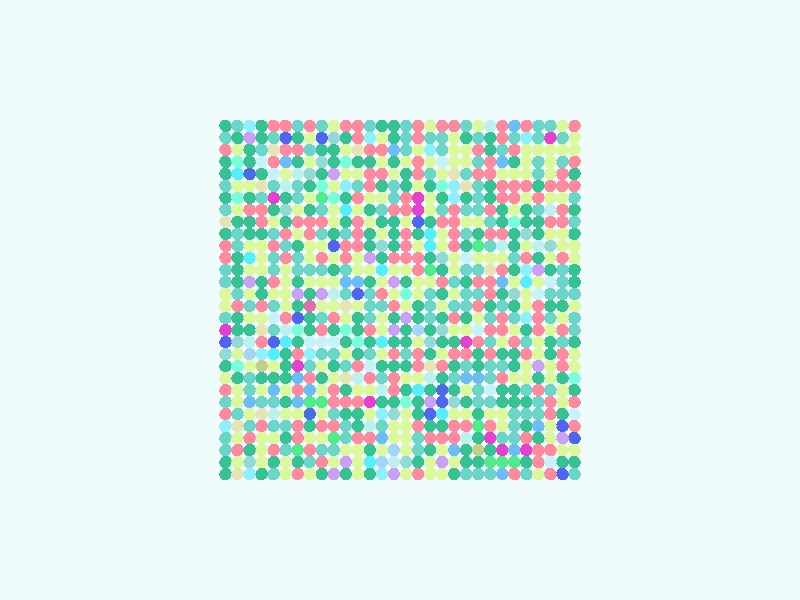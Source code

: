 global_settings {
  assumed_gamma 1
}
light_source {
  <-0.6, 1.6, 3.7>*10000
  rgb 1.3
}
camera {
  location <0,0,100>
  look_at <0,0,0>
}
background {
  color rgb < 0.87, 0.97, 0.97 >
}
sphere {
< -29.0, -29.0, 0 >, 1.0

pigment { color rgb < 0.14631536371721643, 0.6667912312299095, 0.5685225899453568 >
}}
sphere {
< -29.0, -27.0, 0 >, 1.0

pigment { color rgb < 0.038534554847700186, 0.5387094850089698, 0.2905783859520944 >
}}
sphere {
< -29.0, -25.0, 0 >, 1.0

pigment { color rgb < 0.7110951842047748, 0.9512585285128308, 0.3318063494283138 >
}}
sphere {
< -29.0, -23.0, 0 >, 1.0

pigment { color rgb < 0.0787998871427581, 0.1273605798606795, 0.8961922094071606 >
}}
sphere {
< -29.0, -21.0, 0 >, 1.0

pigment { color rgb < 0.9969425056212697, 0.2516473524112901, 0.34718990664181937 >
}}
sphere {
< -29.0, -19.0, 0 >, 1.0

pigment { color rgb < 0.58730517019781, 0.8796317389465819, 0.9440908611672392 >
}}
sphere {
< -29.0, -17.0, 0 >, 1.0

pigment { color rgb < 0.9969425056212697, 0.2516473524112901, 0.34718990664181937 >
}}
sphere {
< -29.0, -15.0, 0 >, 1.0

pigment { color rgb < 0.038534554847700186, 0.5387094850089698, 0.2905783859520944 >
}}
sphere {
< -29.0, -13.0, 0 >, 1.0

pigment { color rgb < 0.18930939941019376, 0.9884687523508933, 0.6867874030669517 >
}}
sphere {
< -29.0, -11.0, 0 >, 1.0

pigment { color rgb < 0.7110951842047748, 0.9512585285128308, 0.3318063494283138 >
}}
sphere {
< -29.0, -9.0, 0 >, 1.0

pigment { color rgb < 0.7110951842047748, 0.9512585285128308, 0.3318063494283138 >
}}
sphere {
< -29.0, -7.0, 0 >, 1.0

pigment { color rgb < 0.038534554847700186, 0.5387094850089698, 0.2905783859520944 >
}}
sphere {
< -29.0, -5.0, 0 >, 1.0

pigment { color rgb < 0.14631536371721643, 0.6667912312299095, 0.5685225899453568 >
}}
sphere {
< -29.0, -3.0, 0 >, 1.0

pigment { color rgb < 0.14631536371721643, 0.6667912312299095, 0.5685225899453568 >
}}
sphere {
< -29.0, -1.0, 0 >, 1.0

pigment { color rgb < 0.7110951842047748, 0.9512585285128308, 0.3318063494283138 >
}}
sphere {
< -29.0, 1.0, 0 >, 1.0

pigment { color rgb < 0.14631536371721643, 0.6667912312299095, 0.5685225899453568 >
}}
sphere {
< -29.0, 3.0, 0 >, 1.0

pigment { color rgb < 0.038534554847700186, 0.5387094850089698, 0.2905783859520944 >
}}
sphere {
< -29.0, 5.0, 0 >, 1.0

pigment { color rgb < 0.038534554847700186, 0.5387094850089698, 0.2905783859520944 >
}}
sphere {
< -29.0, 7.0, 0 >, 1.0

pigment { color rgb < 0.7110951842047748, 0.9512585285128308, 0.3318063494283138 >
}}
sphere {
< -29.0, 9.0, 0 >, 1.0

pigment { color rgb < 0.7110951842047748, 0.9512585285128308, 0.3318063494283138 >
}}
sphere {
< -29.0, 11.0, 0 >, 1.0

pigment { color rgb < 0.038534554847700186, 0.5387094850089698, 0.2905783859520944 >
}}
sphere {
< -29.0, 13.0, 0 >, 1.0

pigment { color rgb < 0.14631536371721643, 0.6667912312299095, 0.5685225899453568 >
}}
sphere {
< -29.0, 15.0, 0 >, 1.0

pigment { color rgb < 0.038534554847700186, 0.5387094850089698, 0.2905783859520944 >
}}
sphere {
< -29.0, 17.0, 0 >, 1.0

pigment { color rgb < 0.14631536371721643, 0.6667912312299095, 0.5685225899453568 >
}}
sphere {
< -29.0, 19.0, 0 >, 1.0

pigment { color rgb < 0.9969425056212697, 0.2516473524112901, 0.34718990664181937 >
}}
sphere {
< -29.0, 21.0, 0 >, 1.0

pigment { color rgb < 0.038534554847700186, 0.5387094850089698, 0.2905783859520944 >
}}
sphere {
< -29.0, 23.0, 0 >, 1.0

pigment { color rgb < 0.9969425056212697, 0.2516473524112901, 0.34718990664181937 >
}}
sphere {
< -29.0, 25.0, 0 >, 1.0

pigment { color rgb < 0.7110951842047748, 0.9512585285128308, 0.3318063494283138 >
}}
sphere {
< -29.0, 27.0, 0 >, 1.0

pigment { color rgb < 0.7110951842047748, 0.9512585285128308, 0.3318063494283138 >
}}
sphere {
< -29.0, 29.0, 0 >, 1.0

pigment { color rgb < 0.9969425056212697, 0.2516473524112901, 0.34718990664181937 >
}}
sphere {
< -27.0, -29.0, 0 >, 1.0

pigment { color rgb < 0.0787998871427581, 0.1273605798606795, 0.8961922094071606 >
}}
sphere {
< -27.0, -27.0, 0 >, 1.0

pigment { color rgb < 0.038534554847700186, 0.5387094850089698, 0.2905783859520944 >
}}
sphere {
< -27.0, -25.0, 0 >, 1.0

pigment { color rgb < 0.7110951842047748, 0.9512585285128308, 0.3318063494283138 >
}}
sphere {
< -27.0, -23.0, 0 >, 1.0

pigment { color rgb < 0.5909248941659013, 0.34616601216683196, 0.9180975510577417 >
}}
sphere {
< -27.0, -21.0, 0 >, 1.0

pigment { color rgb < 0.0787998871427581, 0.1273605798606795, 0.8961922094071606 >
}}
sphere {
< -27.0, -19.0, 0 >, 1.0

pigment { color rgb < 0.038534554847700186, 0.5387094850089698, 0.2905783859520944 >
}}
sphere {
< -27.0, -17.0, 0 >, 1.0

pigment { color rgb < 0.7110951842047748, 0.9512585285128308, 0.3318063494283138 >
}}
sphere {
< -27.0, -15.0, 0 >, 1.0

pigment { color rgb < 0.7110951842047748, 0.9512585285128308, 0.3318063494283138 >
}}
sphere {
< -27.0, -13.0, 0 >, 1.0

pigment { color rgb < 0.038534554847700186, 0.5387094850089698, 0.2905783859520944 >
}}
sphere {
< -27.0, -11.0, 0 >, 1.0

pigment { color rgb < 0.9969425056212697, 0.2516473524112901, 0.34718990664181937 >
}}
sphere {
< -27.0, -9.0, 0 >, 1.0

pigment { color rgb < 0.9969425056212697, 0.2516473524112901, 0.34718990664181937 >
}}
sphere {
< -27.0, -7.0, 0 >, 1.0

pigment { color rgb < 0.14631536371721643, 0.6667912312299095, 0.5685225899453568 >
}}
sphere {
< -27.0, -5.0, 0 >, 1.0

pigment { color rgb < 0.9969425056212697, 0.2516473524112901, 0.34718990664181937 >
}}
sphere {
< -27.0, -3.0, 0 >, 1.0

pigment { color rgb < 0.7110951842047748, 0.9512585285128308, 0.3318063494283138 >
}}
sphere {
< -27.0, -1.0, 0 >, 1.0

pigment { color rgb < 0.038534554847700186, 0.5387094850089698, 0.2905783859520944 >
}}
sphere {
< -27.0, 1.0, 0 >, 1.0

pigment { color rgb < 0.14631536371721643, 0.6667912312299095, 0.5685225899453568 >
}}
sphere {
< -27.0, 3.0, 0 >, 1.0

pigment { color rgb < 0.14631536371721643, 0.6667912312299095, 0.5685225899453568 >
}}
sphere {
< -27.0, 5.0, 0 >, 1.0

pigment { color rgb < 0.14631536371721643, 0.6667912312299095, 0.5685225899453568 >
}}
sphere {
< -27.0, 7.0, 0 >, 1.0

pigment { color rgb < 0.9969425056212697, 0.2516473524112901, 0.34718990664181937 >
}}
sphere {
< -27.0, 9.0, 0 >, 1.0

pigment { color rgb < 0.7110951842047748, 0.9512585285128308, 0.3318063494283138 >
}}
sphere {
< -27.0, 11.0, 0 >, 1.0

pigment { color rgb < 0.7110951842047748, 0.9512585285128308, 0.3318063494283138 >
}}
sphere {
< -27.0, 13.0, 0 >, 1.0

pigment { color rgb < 0.9969425056212697, 0.2516473524112901, 0.34718990664181937 >
}}
sphere {
< -27.0, 15.0, 0 >, 1.0

pigment { color rgb < 0.9969425056212697, 0.2516473524112901, 0.34718990664181937 >
}}
sphere {
< -27.0, 17.0, 0 >, 1.0

pigment { color rgb < 0.7110951842047748, 0.9512585285128308, 0.3318063494283138 >
}}
sphere {
< -27.0, 19.0, 0 >, 1.0

pigment { color rgb < 0.9969425056212697, 0.2516473524112901, 0.34718990664181937 >
}}
sphere {
< -27.0, 21.0, 0 >, 1.0

pigment { color rgb < 0.9969425056212697, 0.2516473524112901, 0.34718990664181937 >
}}
sphere {
< -27.0, 23.0, 0 >, 1.0

pigment { color rgb < 0.14631536371721643, 0.6667912312299095, 0.5685225899453568 >
}}
sphere {
< -27.0, 25.0, 0 >, 1.0

pigment { color rgb < 0.7110951842047748, 0.9512585285128308, 0.3318063494283138 >
}}
sphere {
< -27.0, 27.0, 0 >, 1.0

pigment { color rgb < 0.14631536371721643, 0.6667912312299095, 0.5685225899453568 >
}}
sphere {
< -27.0, 29.0, 0 >, 1.0

pigment { color rgb < 0.7110951842047748, 0.9512585285128308, 0.3318063494283138 >
}}
sphere {
< -25.0, -29.0, 0 >, 1.0

pigment { color rgb < 0.9969425056212697, 0.2516473524112901, 0.34718990664181937 >
}}
sphere {
< -25.0, -27.0, 0 >, 1.0

pigment { color rgb < 0.58730517019781, 0.8796317389465819, 0.9440908611672392 >
}}
sphere {
< -25.0, -25.0, 0 >, 1.0

pigment { color rgb < 0.9969425056212697, 0.2516473524112901, 0.34718990664181937 >
}}
sphere {
< -25.0, -23.0, 0 >, 1.0

pigment { color rgb < 0.7110951842047748, 0.9512585285128308, 0.3318063494283138 >
}}
sphere {
< -25.0, -21.0, 0 >, 1.0

pigment { color rgb < 0.7110951842047748, 0.9512585285128308, 0.3318063494283138 >
}}
sphere {
< -25.0, -19.0, 0 >, 1.0

pigment { color rgb < 0.9969425056212697, 0.2516473524112901, 0.34718990664181937 >
}}
sphere {
< -25.0, -17.0, 0 >, 1.0

pigment { color rgb < 0.9969425056212697, 0.2516473524112901, 0.34718990664181937 >
}}
sphere {
< -25.0, -15.0, 0 >, 1.0

pigment { color rgb < 0.14631536371721643, 0.6667912312299095, 0.5685225899453568 >
}}
sphere {
< -25.0, -13.0, 0 >, 1.0

pigment { color rgb < 0.7110951842047748, 0.9512585285128308, 0.3318063494283138 >
}}
sphere {
< -25.0, -11.0, 0 >, 1.0

pigment { color rgb < 0.7110951842047748, 0.9512585285128308, 0.3318063494283138 >
}}
sphere {
< -25.0, -9.0, 0 >, 1.0

pigment { color rgb < 0.038534554847700186, 0.5387094850089698, 0.2905783859520944 >
}}
sphere {
< -25.0, -7.0, 0 >, 1.0

pigment { color rgb < 0.038534554847700186, 0.5387094850089698, 0.2905783859520944 >
}}
sphere {
< -25.0, -5.0, 0 >, 1.0

pigment { color rgb < 0.7110951842047748, 0.9512585285128308, 0.3318063494283138 >
}}
sphere {
< -25.0, -3.0, 0 >, 1.0

pigment { color rgb < 0.14631536371721643, 0.6667912312299095, 0.5685225899453568 >
}}
sphere {
< -25.0, -1.0, 0 >, 1.0

pigment { color rgb < 0.038534554847700186, 0.5387094850089698, 0.2905783859520944 >
}}
sphere {
< -25.0, 1.0, 0 >, 1.0

pigment { color rgb < 0.14631536371721643, 0.6667912312299095, 0.5685225899453568 >
}}
sphere {
< -25.0, 3.0, 0 >, 1.0

pigment { color rgb < 0.58730517019781, 0.8796317389465819, 0.9440908611672392 >
}}
sphere {
< -25.0, 5.0, 0 >, 1.0

pigment { color rgb < 0.038534554847700186, 0.5387094850089698, 0.2905783859520944 >
}}
sphere {
< -25.0, 7.0, 0 >, 1.0

pigment { color rgb < 0.7110951842047748, 0.9512585285128308, 0.3318063494283138 >
}}
sphere {
< -25.0, 9.0, 0 >, 1.0

pigment { color rgb < 0.2934151867685403, 0.7004449865199225, 0.6700537836859967 >
}}
sphere {
< -25.0, 11.0, 0 >, 1.0

pigment { color rgb < 0.7110951842047748, 0.9512585285128308, 0.3318063494283138 >
}}
sphere {
< -25.0, 13.0, 0 >, 1.0

pigment { color rgb < 0.9969425056212697, 0.2516473524112901, 0.34718990664181937 >
}}
sphere {
< -25.0, 15.0, 0 >, 1.0

pigment { color rgb < 0.513200880687066, 0.8777179434368969, 0.8462538214193962 >
}}
sphere {
< -25.0, 17.0, 0 >, 1.0

pigment { color rgb < 0.7110951842047748, 0.9512585285128308, 0.3318063494283138 >
}}
sphere {
< -25.0, 19.0, 0 >, 1.0

pigment { color rgb < 0.9969425056212697, 0.2516473524112901, 0.34718990664181937 >
}}
sphere {
< -25.0, 21.0, 0 >, 1.0

pigment { color rgb < 0.7110951842047748, 0.9512585285128308, 0.3318063494283138 >
}}
sphere {
< -25.0, 23.0, 0 >, 1.0

pigment { color rgb < 0.7110951842047748, 0.9512585285128308, 0.3318063494283138 >
}}
sphere {
< -25.0, 25.0, 0 >, 1.0

pigment { color rgb < 0.7110951842047748, 0.9512585285128308, 0.3318063494283138 >
}}
sphere {
< -25.0, 27.0, 0 >, 1.0

pigment { color rgb < 0.7734462736769775, 0.05275331025972563, 0.6406244997325433 >
}}
sphere {
< -25.0, 29.0, 0 >, 1.0

pigment { color rgb < 0.14631536371721643, 0.6667912312299095, 0.5685225899453568 >
}}
sphere {
< -23.0, -29.0, 0 >, 1.0

pigment { color rgb < 0.7110951842047748, 0.9512585285128308, 0.3318063494283138 >
}}
sphere {
< -23.0, -27.0, 0 >, 1.0

pigment { color rgb < 0.9969425056212697, 0.2516473524112901, 0.34718990664181937 >
}}
sphere {
< -23.0, -25.0, 0 >, 1.0

pigment { color rgb < 0.9969425056212697, 0.2516473524112901, 0.34718990664181937 >
}}
sphere {
< -23.0, -23.0, 0 >, 1.0

pigment { color rgb < 0.038534554847700186, 0.5387094850089698, 0.2905783859520944 >
}}
sphere {
< -23.0, -21.0, 0 >, 1.0

pigment { color rgb < 0.14907736135338134, 0.5066758509465398, 0.9107998445211493 >
}}
sphere {
< -23.0, -19.0, 0 >, 1.0

pigment { color rgb < 0.14631536371721643, 0.6667912312299095, 0.5685225899453568 >
}}
sphere {
< -23.0, -17.0, 0 >, 1.0

pigment { color rgb < 0.14631536371721643, 0.6667912312299095, 0.5685225899453568 >
}}
sphere {
< -23.0, -15.0, 0 >, 1.0

pigment { color rgb < 0.9969425056212697, 0.2516473524112901, 0.34718990664181937 >
}}
sphere {
< -23.0, -13.0, 0 >, 1.0

pigment { color rgb < 0.038534554847700186, 0.5387094850089698, 0.2905783859520944 >
}}
sphere {
< -23.0, -11.0, 0 >, 1.0

pigment { color rgb < 0.5909248941659013, 0.34616601216683196, 0.9180975510577417 >
}}
sphere {
< -23.0, -9.0, 0 >, 1.0

pigment { color rgb < 0.7110951842047748, 0.9512585285128308, 0.3318063494283138 >
}}
sphere {
< -23.0, -7.0, 0 >, 1.0

pigment { color rgb < 0.7110951842047748, 0.9512585285128308, 0.3318063494283138 >
}}
sphere {
< -23.0, -5.0, 0 >, 1.0

pigment { color rgb < 0.9969425056212697, 0.2516473524112901, 0.34718990664181937 >
}}
sphere {
< -23.0, -3.0, 0 >, 1.0

pigment { color rgb < 0.9969425056212697, 0.2516473524112901, 0.34718990664181937 >
}}
sphere {
< -23.0, -1.0, 0 >, 1.0

pigment { color rgb < 0.9969425056212697, 0.2516473524112901, 0.34718990664181937 >
}}
sphere {
< -23.0, 1.0, 0 >, 1.0

pigment { color rgb < 0.58730517019781, 0.8796317389465819, 0.9440908611672392 >
}}
sphere {
< -23.0, 3.0, 0 >, 1.0

pigment { color rgb < 0.7110951842047748, 0.9512585285128308, 0.3318063494283138 >
}}
sphere {
< -23.0, 5.0, 0 >, 1.0

pigment { color rgb < 0.5909248941659013, 0.34616601216683196, 0.9180975510577417 >
}}
sphere {
< -23.0, 7.0, 0 >, 1.0

pigment { color rgb < 0.038534554847700186, 0.5387094850089698, 0.2905783859520944 >
}}
sphere {
< -23.0, 9.0, 0 >, 1.0

pigment { color rgb < 0.513200880687066, 0.8777179434368969, 0.8462538214193962 >
}}
sphere {
< -23.0, 11.0, 0 >, 1.0

pigment { color rgb < 0.038534554847700186, 0.5387094850089698, 0.2905783859520944 >
}}
sphere {
< -23.0, 13.0, 0 >, 1.0

pigment { color rgb < 0.038534554847700186, 0.5387094850089698, 0.2905783859520944 >
}}
sphere {
< -23.0, 15.0, 0 >, 1.0

pigment { color rgb < 0.14631536371721643, 0.6667912312299095, 0.5685225899453568 >
}}
sphere {
< -23.0, 17.0, 0 >, 1.0

pigment { color rgb < 0.9969425056212697, 0.2516473524112901, 0.34718990664181937 >
}}
sphere {
< -23.0, 19.0, 0 >, 1.0

pigment { color rgb < 0.038534554847700186, 0.5387094850089698, 0.2905783859520944 >
}}
sphere {
< -23.0, 21.0, 0 >, 1.0

pigment { color rgb < 0.14631536371721643, 0.6667912312299095, 0.5685225899453568 >
}}
sphere {
< -23.0, 23.0, 0 >, 1.0

pigment { color rgb < 0.14631536371721643, 0.6667912312299095, 0.5685225899453568 >
}}
sphere {
< -23.0, 25.0, 0 >, 1.0

pigment { color rgb < 0.7110951842047748, 0.9512585285128308, 0.3318063494283138 >
}}
sphere {
< -23.0, 27.0, 0 >, 1.0

pigment { color rgb < 0.14631536371721643, 0.6667912312299095, 0.5685225899453568 >
}}
sphere {
< -23.0, 29.0, 0 >, 1.0

pigment { color rgb < 0.14631536371721643, 0.6667912312299095, 0.5685225899453568 >
}}
sphere {
< -21.0, -29.0, 0 >, 1.0

pigment { color rgb < 0.14631536371721643, 0.6667912312299095, 0.5685225899453568 >
}}
sphere {
< -21.0, -27.0, 0 >, 1.0

pigment { color rgb < 0.038534554847700186, 0.5387094850089698, 0.2905783859520944 >
}}
sphere {
< -21.0, -25.0, 0 >, 1.0

pigment { color rgb < 0.7734462736769775, 0.05275331025972563, 0.6406244997325433 >
}}
sphere {
< -21.0, -23.0, 0 >, 1.0

pigment { color rgb < 0.9969425056212697, 0.2516473524112901, 0.34718990664181937 >
}}
sphere {
< -21.0, -21.0, 0 >, 1.0

pigment { color rgb < 0.038534554847700186, 0.5387094850089698, 0.2905783859520944 >
}}
sphere {
< -21.0, -19.0, 0 >, 1.0

pigment { color rgb < 0.14631536371721643, 0.6667912312299095, 0.5685225899453568 >
}}
sphere {
< -21.0, -17.0, 0 >, 1.0

pigment { color rgb < 0.038534554847700186, 0.5387094850089698, 0.2905783859520944 >
}}
sphere {
< -21.0, -15.0, 0 >, 1.0

pigment { color rgb < 0.14631536371721643, 0.6667912312299095, 0.5685225899453568 >
}}
sphere {
< -21.0, -13.0, 0 >, 1.0

pigment { color rgb < 0.7110951842047748, 0.9512585285128308, 0.3318063494283138 >
}}
sphere {
< -21.0, -11.0, 0 >, 1.0

pigment { color rgb < 0.7110951842047748, 0.9512585285128308, 0.3318063494283138 >
}}
sphere {
< -21.0, -9.0, 0 >, 1.0

pigment { color rgb < 0.9969425056212697, 0.2516473524112901, 0.34718990664181937 >
}}
sphere {
< -21.0, -7.0, 0 >, 1.0

pigment { color rgb < 0.14631536371721643, 0.6667912312299095, 0.5685225899453568 >
}}
sphere {
< -21.0, -5.0, 0 >, 1.0

pigment { color rgb < 0.038534554847700186, 0.5387094850089698, 0.2905783859520944 >
}}
sphere {
< -21.0, -3.0, 0 >, 1.0

pigment { color rgb < 0.26907471664540206, 0.8691052084512805, 0.9825463313944001 >
}}
sphere {
< -21.0, -1.0, 0 >, 1.0

pigment { color rgb < 0.7110951842047748, 0.9512585285128308, 0.3318063494283138 >
}}
sphere {
< -21.0, 1.0, 0 >, 1.0

pigment { color rgb < 0.7110951842047748, 0.9512585285128308, 0.3318063494283138 >
}}
sphere {
< -21.0, 3.0, 0 >, 1.0

pigment { color rgb < 0.0864705135659527, 0.8619636045722324, 0.9842519638494444 >
}}
sphere {
< -21.0, 5.0, 0 >, 1.0

pigment { color rgb < 0.26907471664540206, 0.8691052084512805, 0.9825463313944001 >
}}
sphere {
< -21.0, 7.0, 0 >, 1.0

pigment { color rgb < 0.9969425056212697, 0.2516473524112901, 0.34718990664181937 >
}}
sphere {
< -21.0, 9.0, 0 >, 1.0

pigment { color rgb < 0.7110951842047748, 0.9512585285128308, 0.3318063494283138 >
}}
sphere {
< -21.0, 11.0, 0 >, 1.0

pigment { color rgb < 0.2934151867685403, 0.7004449865199225, 0.6700537836859967 >
}}
sphere {
< -21.0, 13.0, 0 >, 1.0

pigment { color rgb < 0.038534554847700186, 0.5387094850089698, 0.2905783859520944 >
}}
sphere {
< -21.0, 15.0, 0 >, 1.0

pigment { color rgb < 0.038534554847700186, 0.5387094850089698, 0.2905783859520944 >
}}
sphere {
< -21.0, 17.0, 0 >, 1.0

pigment { color rgb < 0.7110951842047748, 0.9512585285128308, 0.3318063494283138 >
}}
sphere {
< -21.0, 19.0, 0 >, 1.0

pigment { color rgb < 0.9969425056212697, 0.2516473524112901, 0.34718990664181937 >
}}
sphere {
< -21.0, 21.0, 0 >, 1.0

pigment { color rgb < 0.7110951842047748, 0.9512585285128308, 0.3318063494283138 >
}}
sphere {
< -21.0, 23.0, 0 >, 1.0

pigment { color rgb < 0.7110951842047748, 0.9512585285128308, 0.3318063494283138 >
}}
sphere {
< -21.0, 25.0, 0 >, 1.0

pigment { color rgb < 0.7110951842047748, 0.9512585285128308, 0.3318063494283138 >
}}
sphere {
< -21.0, 27.0, 0 >, 1.0

pigment { color rgb < 0.26907471664540206, 0.8691052084512805, 0.9825463313944001 >
}}
sphere {
< -21.0, 29.0, 0 >, 1.0

pigment { color rgb < 0.9969425056212697, 0.2516473524112901, 0.34718990664181937 >
}}
sphere {
< -19.0, -29.0, 0 >, 1.0

pigment { color rgb < 0.9969425056212697, 0.2516473524112901, 0.34718990664181937 >
}}
sphere {
< -19.0, -27.0, 0 >, 1.0

pigment { color rgb < 0.08016030133055008, 0.8410856433307387, 0.2534669959774236 >
}}
sphere {
< -19.0, -25.0, 0 >, 1.0

pigment { color rgb < 0.14907736135338134, 0.5066758509465398, 0.9107998445211493 >
}}
sphere {
< -19.0, -23.0, 0 >, 1.0

pigment { color rgb < 0.14631536371721643, 0.6667912312299095, 0.5685225899453568 >
}}
sphere {
< -19.0, -21.0, 0 >, 1.0

pigment { color rgb < 0.14631536371721643, 0.6667912312299095, 0.5685225899453568 >
}}
sphere {
< -19.0, -19.0, 0 >, 1.0

pigment { color rgb < 0.14631536371721643, 0.6667912312299095, 0.5685225899453568 >
}}
sphere {
< -19.0, -17.0, 0 >, 1.0

pigment { color rgb < 0.038534554847700186, 0.5387094850089698, 0.2905783859520944 >
}}
sphere {
< -19.0, -15.0, 0 >, 1.0

pigment { color rgb < 0.038534554847700186, 0.5387094850089698, 0.2905783859520944 >
}}
sphere {
< -19.0, -13.0, 0 >, 1.0

pigment { color rgb < 0.7110951842047748, 0.9512585285128308, 0.3318063494283138 >
}}
sphere {
< -19.0, -11.0, 0 >, 1.0

pigment { color rgb < 0.038534554847700186, 0.5387094850089698, 0.2905783859520944 >
}}
sphere {
< -19.0, -9.0, 0 >, 1.0

pigment { color rgb < 0.038534554847700186, 0.5387094850089698, 0.2905783859520944 >
}}
sphere {
< -19.0, -7.0, 0 >, 1.0

pigment { color rgb < 0.9969425056212697, 0.2516473524112901, 0.34718990664181937 >
}}
sphere {
< -19.0, -5.0, 0 >, 1.0

pigment { color rgb < 0.7110951842047748, 0.9512585285128308, 0.3318063494283138 >
}}
sphere {
< -19.0, -3.0, 0 >, 1.0

pigment { color rgb < 0.14631536371721643, 0.6667912312299095, 0.5685225899453568 >
}}
sphere {
< -19.0, -1.0, 0 >, 1.0

pigment { color rgb < 0.038534554847700186, 0.5387094850089698, 0.2905783859520944 >
}}
sphere {
< -19.0, 1.0, 0 >, 1.0

pigment { color rgb < 0.2934151867685403, 0.7004449865199225, 0.6700537836859967 >
}}
sphere {
< -19.0, 3.0, 0 >, 1.0

pigment { color rgb < 0.7110951842047748, 0.9512585285128308, 0.3318063494283138 >
}}
sphere {
< -19.0, 5.0, 0 >, 1.0

pigment { color rgb < 0.038534554847700186, 0.5387094850089698, 0.2905783859520944 >
}}
sphere {
< -19.0, 7.0, 0 >, 1.0

pigment { color rgb < 0.14631536371721643, 0.6667912312299095, 0.5685225899453568 >
}}
sphere {
< -19.0, 9.0, 0 >, 1.0

pigment { color rgb < 0.038534554847700186, 0.5387094850089698, 0.2905783859520944 >
}}
sphere {
< -19.0, 11.0, 0 >, 1.0

pigment { color rgb < 0.038534554847700186, 0.5387094850089698, 0.2905783859520944 >
}}
sphere {
< -19.0, 13.0, 0 >, 1.0

pigment { color rgb < 0.18930939941019376, 0.9884687523508933, 0.6867874030669517 >
}}
sphere {
< -19.0, 15.0, 0 >, 1.0

pigment { color rgb < 0.7110951842047748, 0.9512585285128308, 0.3318063494283138 >
}}
sphere {
< -19.0, 17.0, 0 >, 1.0

pigment { color rgb < 0.9969425056212697, 0.2516473524112901, 0.34718990664181937 >
}}
sphere {
< -19.0, 19.0, 0 >, 1.0

pigment { color rgb < 0.9969425056212697, 0.2516473524112901, 0.34718990664181937 >
}}
sphere {
< -19.0, 21.0, 0 >, 1.0

pigment { color rgb < 0.7110951842047748, 0.9512585285128308, 0.3318063494283138 >
}}
sphere {
< -19.0, 23.0, 0 >, 1.0

pigment { color rgb < 0.038534554847700186, 0.5387094850089698, 0.2905783859520944 >
}}
sphere {
< -19.0, 25.0, 0 >, 1.0

pigment { color rgb < 0.9969425056212697, 0.2516473524112901, 0.34718990664181937 >
}}
sphere {
< -19.0, 27.0, 0 >, 1.0

pigment { color rgb < 0.14631536371721643, 0.6667912312299095, 0.5685225899453568 >
}}
sphere {
< -19.0, 29.0, 0 >, 1.0

pigment { color rgb < 0.14907736135338134, 0.5066758509465398, 0.9107998445211493 >
}}
sphere {
< -17.0, -29.0, 0 >, 1.0

pigment { color rgb < 0.14907736135338134, 0.5066758509465398, 0.9107998445211493 >
}}
sphere {
< -17.0, -27.0, 0 >, 1.0

pigment { color rgb < 0.08016030133055008, 0.8410856433307387, 0.2534669959774236 >
}}
sphere {
< -17.0, -25.0, 0 >, 1.0

pigment { color rgb < 0.7734462736769775, 0.05275331025972563, 0.6406244997325433 >
}}
sphere {
< -17.0, -23.0, 0 >, 1.0

pigment { color rgb < 0.14631536371721643, 0.6667912312299095, 0.5685225899453568 >
}}
sphere {
< -17.0, -21.0, 0 >, 1.0

pigment { color rgb < 0.7110951842047748, 0.9512585285128308, 0.3318063494283138 >
}}
sphere {
< -17.0, -19.0, 0 >, 1.0

pigment { color rgb < 0.7110951842047748, 0.9512585285128308, 0.3318063494283138 >
}}
sphere {
< -17.0, -17.0, 0 >, 1.0

pigment { color rgb < 0.038534554847700186, 0.5387094850089698, 0.2905783859520944 >
}}
sphere {
< -17.0, -15.0, 0 >, 1.0

pigment { color rgb < 0.038534554847700186, 0.5387094850089698, 0.2905783859520944 >
}}
sphere {
< -17.0, -13.0, 0 >, 1.0

pigment { color rgb < 0.9969425056212697, 0.2516473524112901, 0.34718990664181937 >
}}
sphere {
< -17.0, -11.0, 0 >, 1.0

pigment { color rgb < 0.14631536371721643, 0.6667912312299095, 0.5685225899453568 >
}}
sphere {
< -17.0, -9.0, 0 >, 1.0

pigment { color rgb < 0.038534554847700186, 0.5387094850089698, 0.2905783859520944 >
}}
sphere {
< -17.0, -7.0, 0 >, 1.0

pigment { color rgb < 0.7110951842047748, 0.9512585285128308, 0.3318063494283138 >
}}
sphere {
< -17.0, -5.0, 0 >, 1.0

pigment { color rgb < 0.9969425056212697, 0.2516473524112901, 0.34718990664181937 >
}}
sphere {
< -17.0, -3.0, 0 >, 1.0

pigment { color rgb < 0.9969425056212697, 0.2516473524112901, 0.34718990664181937 >
}}
sphere {
< -17.0, -1.0, 0 >, 1.0

pigment { color rgb < 0.14631536371721643, 0.6667912312299095, 0.5685225899453568 >
}}
sphere {
< -17.0, 1.0, 0 >, 1.0

pigment { color rgb < 0.038534554847700186, 0.5387094850089698, 0.2905783859520944 >
}}
sphere {
< -17.0, 3.0, 0 >, 1.0

pigment { color rgb < 0.14907736135338134, 0.5066758509465398, 0.9107998445211493 >
}}
sphere {
< -17.0, 5.0, 0 >, 1.0

pigment { color rgb < 0.9969425056212697, 0.2516473524112901, 0.34718990664181937 >
}}
sphere {
< -17.0, 7.0, 0 >, 1.0

pigment { color rgb < 0.7110951842047748, 0.9512585285128308, 0.3318063494283138 >
}}
sphere {
< -17.0, 9.0, 0 >, 1.0

pigment { color rgb < 0.513200880687066, 0.8777179434368969, 0.8462538214193962 >
}}
sphere {
< -17.0, 11.0, 0 >, 1.0

pigment { color rgb < 0.9969425056212697, 0.2516473524112901, 0.34718990664181937 >
}}
sphere {
< -17.0, 13.0, 0 >, 1.0

pigment { color rgb < 0.038534554847700186, 0.5387094850089698, 0.2905783859520944 >
}}
sphere {
< -17.0, 15.0, 0 >, 1.0

pigment { color rgb < 0.038534554847700186, 0.5387094850089698, 0.2905783859520944 >
}}
sphere {
< -17.0, 17.0, 0 >, 1.0

pigment { color rgb < 0.9969425056212697, 0.2516473524112901, 0.34718990664181937 >
}}
sphere {
< -17.0, 19.0, 0 >, 1.0

pigment { color rgb < 0.9969425056212697, 0.2516473524112901, 0.34718990664181937 >
}}
sphere {
< -17.0, 21.0, 0 >, 1.0

pigment { color rgb < 0.7110951842047748, 0.9512585285128308, 0.3318063494283138 >
}}
sphere {
< -17.0, 23.0, 0 >, 1.0

pigment { color rgb < 0.14907736135338134, 0.5066758509465398, 0.9107998445211493 >
}}
sphere {
< -17.0, 25.0, 0 >, 1.0

pigment { color rgb < 0.14631536371721643, 0.6667912312299095, 0.5685225899453568 >
}}
sphere {
< -17.0, 27.0, 0 >, 1.0

pigment { color rgb < 0.9969425056212697, 0.2516473524112901, 0.34718990664181937 >
}}
sphere {
< -17.0, 29.0, 0 >, 1.0

pigment { color rgb < 0.9969425056212697, 0.2516473524112901, 0.34718990664181937 >
}}
sphere {
< -15.0, -29.0, 0 >, 1.0

pigment { color rgb < 0.14631536371721643, 0.6667912312299095, 0.5685225899453568 >
}}
sphere {
< -15.0, -27.0, 0 >, 1.0

pigment { color rgb < 0.08016030133055008, 0.8410856433307387, 0.2534669959774236 >
}}
sphere {
< -15.0, -25.0, 0 >, 1.0

pigment { color rgb < 0.038534554847700186, 0.5387094850089698, 0.2905783859520944 >
}}
sphere {
< -15.0, -23.0, 0 >, 1.0

pigment { color rgb < 0.7734462736769775, 0.05275331025972563, 0.6406244997325433 >
}}
sphere {
< -15.0, -21.0, 0 >, 1.0

pigment { color rgb < 0.9969425056212697, 0.2516473524112901, 0.34718990664181937 >
}}
sphere {
< -15.0, -19.0, 0 >, 1.0

pigment { color rgb < 0.7110951842047748, 0.9512585285128308, 0.3318063494283138 >
}}
sphere {
< -15.0, -17.0, 0 >, 1.0

pigment { color rgb < 0.14631536371721643, 0.6667912312299095, 0.5685225899453568 >
}}
sphere {
< -15.0, -15.0, 0 >, 1.0

pigment { color rgb < 0.58730517019781, 0.8796317389465819, 0.9440908611672392 >
}}
sphere {
< -15.0, -13.0, 0 >, 1.0

pigment { color rgb < 0.14631536371721643, 0.6667912312299095, 0.5685225899453568 >
}}
sphere {
< -15.0, -11.0, 0 >, 1.0

pigment { color rgb < 0.14631536371721643, 0.6667912312299095, 0.5685225899453568 >
}}
sphere {
< -15.0, -9.0, 0 >, 1.0

pigment { color rgb < 0.9969425056212697, 0.2516473524112901, 0.34718990664181937 >
}}
sphere {
< -15.0, -7.0, 0 >, 1.0

pigment { color rgb < 0.14631536371721643, 0.6667912312299095, 0.5685225899453568 >
}}
sphere {
< -15.0, -5.0, 0 >, 1.0

pigment { color rgb < 0.9969425056212697, 0.2516473524112901, 0.34718990664181937 >
}}
sphere {
< -15.0, -3.0, 0 >, 1.0

pigment { color rgb < 0.14631536371721643, 0.6667912312299095, 0.5685225899453568 >
}}
sphere {
< -15.0, -1.0, 0 >, 1.0

pigment { color rgb < 0.038534554847700186, 0.5387094850089698, 0.2905783859520944 >
}}
sphere {
< -15.0, 1.0, 0 >, 1.0

pigment { color rgb < 0.9969425056212697, 0.2516473524112901, 0.34718990664181937 >
}}
sphere {
< -15.0, 3.0, 0 >, 1.0

pigment { color rgb < 0.9969425056212697, 0.2516473524112901, 0.34718990664181937 >
}}
sphere {
< -15.0, 5.0, 0 >, 1.0

pigment { color rgb < 0.7908688863121771, 0.7791876871555625, 0.46179196210808593 >
}}
sphere {
< -15.0, 7.0, 0 >, 1.0

pigment { color rgb < 0.7110951842047748, 0.9512585285128308, 0.3318063494283138 >
}}
sphere {
< -15.0, 9.0, 0 >, 1.0

pigment { color rgb < 0.14631536371721643, 0.6667912312299095, 0.5685225899453568 >
}}
sphere {
< -15.0, 11.0, 0 >, 1.0

pigment { color rgb < 0.9969425056212697, 0.2516473524112901, 0.34718990664181937 >
}}
sphere {
< -15.0, 13.0, 0 >, 1.0

pigment { color rgb < 0.14631536371721643, 0.6667912312299095, 0.5685225899453568 >
}}
sphere {
< -15.0, 15.0, 0 >, 1.0

pigment { color rgb < 0.9969425056212697, 0.2516473524112901, 0.34718990664181937 >
}}
sphere {
< -15.0, 17.0, 0 >, 1.0

pigment { color rgb < 0.038534554847700186, 0.5387094850089698, 0.2905783859520944 >
}}
sphere {
< -15.0, 19.0, 0 >, 1.0

pigment { color rgb < 0.038534554847700186, 0.5387094850089698, 0.2905783859520944 >
}}
sphere {
< -15.0, 21.0, 0 >, 1.0

pigment { color rgb < 0.9969425056212697, 0.2516473524112901, 0.34718990664181937 >
}}
sphere {
< -15.0, 23.0, 0 >, 1.0

pigment { color rgb < 0.9969425056212697, 0.2516473524112901, 0.34718990664181937 >
}}
sphere {
< -15.0, 25.0, 0 >, 1.0

pigment { color rgb < 0.038534554847700186, 0.5387094850089698, 0.2905783859520944 >
}}
sphere {
< -15.0, 27.0, 0 >, 1.0

pigment { color rgb < 0.038534554847700186, 0.5387094850089698, 0.2905783859520944 >
}}
sphere {
< -15.0, 29.0, 0 >, 1.0

pigment { color rgb < 0.513200880687066, 0.8777179434368969, 0.8462538214193962 >
}}
sphere {
< -13.0, -29.0, 0 >, 1.0

pigment { color rgb < 0.14631536371721643, 0.6667912312299095, 0.5685225899453568 >
}}
sphere {
< -13.0, -27.0, 0 >, 1.0

pigment { color rgb < 0.038534554847700186, 0.5387094850089698, 0.2905783859520944 >
}}
sphere {
< -13.0, -25.0, 0 >, 1.0

pigment { color rgb < 0.5405424046402432, 0.6308184522608855, 0.25099814822451716 >
}}
sphere {
< -13.0, -23.0, 0 >, 1.0

pigment { color rgb < 0.038534554847700186, 0.5387094850089698, 0.2905783859520944 >
}}
sphere {
< -13.0, -21.0, 0 >, 1.0

pigment { color rgb < 0.08016030133055008, 0.8410856433307387, 0.2534669959774236 >
}}
sphere {
< -13.0, -19.0, 0 >, 1.0

pigment { color rgb < 0.038534554847700186, 0.5387094850089698, 0.2905783859520944 >
}}
sphere {
< -13.0, -17.0, 0 >, 1.0

pigment { color rgb < 0.14631536371721643, 0.6667912312299095, 0.5685225899453568 >
}}
sphere {
< -13.0, -15.0, 0 >, 1.0

pigment { color rgb < 0.14631536371721643, 0.6667912312299095, 0.5685225899453568 >
}}
sphere {
< -13.0, -13.0, 0 >, 1.0

pigment { color rgb < 0.14907736135338134, 0.5066758509465398, 0.9107998445211493 >
}}
sphere {
< -13.0, -11.0, 0 >, 1.0

pigment { color rgb < 0.038534554847700186, 0.5387094850089698, 0.2905783859520944 >
}}
sphere {
< -13.0, -9.0, 0 >, 1.0

pigment { color rgb < 0.038534554847700186, 0.5387094850089698, 0.2905783859520944 >
}}
sphere {
< -13.0, -7.0, 0 >, 1.0

pigment { color rgb < 0.9969425056212697, 0.2516473524112901, 0.34718990664181937 >
}}
sphere {
< -13.0, -5.0, 0 >, 1.0

pigment { color rgb < 0.58730517019781, 0.8796317389465819, 0.9440908611672392 >
}}
sphere {
< -13.0, -3.0, 0 >, 1.0

pigment { color rgb < 0.7110951842047748, 0.9512585285128308, 0.3318063494283138 >
}}
sphere {
< -13.0, -1.0, 0 >, 1.0

pigment { color rgb < 0.9969425056212697, 0.2516473524112901, 0.34718990664181937 >
}}
sphere {
< -13.0, 1.0, 0 >, 1.0

pigment { color rgb < 0.14631536371721643, 0.6667912312299095, 0.5685225899453568 >
}}
sphere {
< -13.0, 3.0, 0 >, 1.0

pigment { color rgb < 0.9969425056212697, 0.2516473524112901, 0.34718990664181937 >
}}
sphere {
< -13.0, 5.0, 0 >, 1.0

pigment { color rgb < 0.14631536371721643, 0.6667912312299095, 0.5685225899453568 >
}}
sphere {
< -13.0, 7.0, 0 >, 1.0

pigment { color rgb < 0.7110951842047748, 0.9512585285128308, 0.3318063494283138 >
}}
sphere {
< -13.0, 9.0, 0 >, 1.0

pigment { color rgb < 0.08016030133055008, 0.8410856433307387, 0.2534669959774236 >
}}
sphere {
< -13.0, 11.0, 0 >, 1.0

pigment { color rgb < 0.038534554847700186, 0.5387094850089698, 0.2905783859520944 >
}}
sphere {
< -13.0, 13.0, 0 >, 1.0

pigment { color rgb < 0.7110951842047748, 0.9512585285128308, 0.3318063494283138 >
}}
sphere {
< -13.0, 15.0, 0 >, 1.0

pigment { color rgb < 0.14631536371721643, 0.6667912312299095, 0.5685225899453568 >
}}
sphere {
< -13.0, 17.0, 0 >, 1.0

pigment { color rgb < 0.14631536371721643, 0.6667912312299095, 0.5685225899453568 >
}}
sphere {
< -13.0, 19.0, 0 >, 1.0

pigment { color rgb < 0.14631536371721643, 0.6667912312299095, 0.5685225899453568 >
}}
sphere {
< -13.0, 21.0, 0 >, 1.0

pigment { color rgb < 0.9969425056212697, 0.2516473524112901, 0.34718990664181937 >
}}
sphere {
< -13.0, 23.0, 0 >, 1.0

pigment { color rgb < 0.14631536371721643, 0.6667912312299095, 0.5685225899453568 >
}}
sphere {
< -13.0, 25.0, 0 >, 1.0

pigment { color rgb < 0.9969425056212697, 0.2516473524112901, 0.34718990664181937 >
}}
sphere {
< -13.0, 27.0, 0 >, 1.0

pigment { color rgb < 0.14631536371721643, 0.6667912312299095, 0.5685225899453568 >
}}
sphere {
< -13.0, 29.0, 0 >, 1.0

pigment { color rgb < 0.7110951842047748, 0.9512585285128308, 0.3318063494283138 >
}}
sphere {
< -11.0, -29.0, 0 >, 1.0

pigment { color rgb < 0.14631536371721643, 0.6667912312299095, 0.5685225899453568 >
}}
sphere {
< -11.0, -27.0, 0 >, 1.0

pigment { color rgb < 0.038534554847700186, 0.5387094850089698, 0.2905783859520944 >
}}
sphere {
< -11.0, -25.0, 0 >, 1.0

pigment { color rgb < 0.038534554847700186, 0.5387094850089698, 0.2905783859520944 >
}}
sphere {
< -11.0, -23.0, 0 >, 1.0

pigment { color rgb < 0.513200880687066, 0.8777179434368969, 0.8462538214193962 >
}}
sphere {
< -11.0, -21.0, 0 >, 1.0

pigment { color rgb < 0.9969425056212697, 0.2516473524112901, 0.34718990664181937 >
}}
sphere {
< -11.0, -19.0, 0 >, 1.0

pigment { color rgb < 0.7110951842047748, 0.9512585285128308, 0.3318063494283138 >
}}
sphere {
< -11.0, -17.0, 0 >, 1.0

pigment { color rgb < 0.038534554847700186, 0.5387094850089698, 0.2905783859520944 >
}}
sphere {
< -11.0, -15.0, 0 >, 1.0

pigment { color rgb < 0.7110951842047748, 0.9512585285128308, 0.3318063494283138 >
}}
sphere {
< -11.0, -13.0, 0 >, 1.0

pigment { color rgb < 0.14907736135338134, 0.5066758509465398, 0.9107998445211493 >
}}
sphere {
< -11.0, -11.0, 0 >, 1.0

pigment { color rgb < 0.14631536371721643, 0.6667912312299095, 0.5685225899453568 >
}}
sphere {
< -11.0, -9.0, 0 >, 1.0

pigment { color rgb < 0.9969425056212697, 0.2516473524112901, 0.34718990664181937 >
}}
sphere {
< -11.0, -7.0, 0 >, 1.0

pigment { color rgb < 0.7734462736769775, 0.05275331025972563, 0.6406244997325433 >
}}
sphere {
< -11.0, -5.0, 0 >, 1.0

pigment { color rgb < 0.7110951842047748, 0.9512585285128308, 0.3318063494283138 >
}}
sphere {
< -11.0, -3.0, 0 >, 1.0

pigment { color rgb < 0.038534554847700186, 0.5387094850089698, 0.2905783859520944 >
}}
sphere {
< -11.0, -1.0, 0 >, 1.0

pigment { color rgb < 0.14631536371721643, 0.6667912312299095, 0.5685225899453568 >
}}
sphere {
< -11.0, 1.0, 0 >, 1.0

pigment { color rgb < 0.14631536371721643, 0.6667912312299095, 0.5685225899453568 >
}}
sphere {
< -11.0, 3.0, 0 >, 1.0

pigment { color rgb < 0.038534554847700186, 0.5387094850089698, 0.2905783859520944 >
}}
sphere {
< -11.0, 5.0, 0 >, 1.0

pigment { color rgb < 0.14631536371721643, 0.6667912312299095, 0.5685225899453568 >
}}
sphere {
< -11.0, 7.0, 0 >, 1.0

pigment { color rgb < 0.58730517019781, 0.8796317389465819, 0.9440908611672392 >
}}
sphere {
< -11.0, 9.0, 0 >, 1.0

pigment { color rgb < 0.038534554847700186, 0.5387094850089698, 0.2905783859520944 >
}}
sphere {
< -11.0, 11.0, 0 >, 1.0

pigment { color rgb < 0.14631536371721643, 0.6667912312299095, 0.5685225899453568 >
}}
sphere {
< -11.0, 13.0, 0 >, 1.0

pigment { color rgb < 0.7110951842047748, 0.9512585285128308, 0.3318063494283138 >
}}
sphere {
< -11.0, 15.0, 0 >, 1.0

pigment { color rgb < 0.14631536371721643, 0.6667912312299095, 0.5685225899453568 >
}}
sphere {
< -11.0, 17.0, 0 >, 1.0

pigment { color rgb < 0.038534554847700186, 0.5387094850089698, 0.2905783859520944 >
}}
sphere {
< -11.0, 19.0, 0 >, 1.0

pigment { color rgb < 0.7908688863121771, 0.7791876871555625, 0.46179196210808593 >
}}
sphere {
< -11.0, 21.0, 0 >, 1.0

pigment { color rgb < 0.14631536371721643, 0.6667912312299095, 0.5685225899453568 >
}}
sphere {
< -11.0, 23.0, 0 >, 1.0

pigment { color rgb < 0.7110951842047748, 0.9512585285128308, 0.3318063494283138 >
}}
sphere {
< -11.0, 25.0, 0 >, 1.0

pigment { color rgb < 0.7110951842047748, 0.9512585285128308, 0.3318063494283138 >
}}
sphere {
< -11.0, 27.0, 0 >, 1.0

pigment { color rgb < 0.038534554847700186, 0.5387094850089698, 0.2905783859520944 >
}}
sphere {
< -11.0, 29.0, 0 >, 1.0

pigment { color rgb < 0.14631536371721643, 0.6667912312299095, 0.5685225899453568 >
}}
sphere {
< -9.0, -29.0, 0 >, 1.0

pigment { color rgb < 0.038534554847700186, 0.5387094850089698, 0.2905783859520944 >
}}
sphere {
< -9.0, -27.0, 0 >, 1.0

pigment { color rgb < 0.7110951842047748, 0.9512585285128308, 0.3318063494283138 >
}}
sphere {
< -9.0, -25.0, 0 >, 1.0

pigment { color rgb < 0.14907736135338134, 0.5066758509465398, 0.9107998445211493 >
}}
sphere {
< -9.0, -23.0, 0 >, 1.0

pigment { color rgb < 0.9969425056212697, 0.2516473524112901, 0.34718990664181937 >
}}
sphere {
< -9.0, -21.0, 0 >, 1.0

pigment { color rgb < 0.9969425056212697, 0.2516473524112901, 0.34718990664181937 >
}}
sphere {
< -9.0, -19.0, 0 >, 1.0

pigment { color rgb < 0.7110951842047748, 0.9512585285128308, 0.3318063494283138 >
}}
sphere {
< -9.0, -17.0, 0 >, 1.0

pigment { color rgb < 0.2934151867685403, 0.7004449865199225, 0.6700537836859967 >
}}
sphere {
< -9.0, -15.0, 0 >, 1.0

pigment { color rgb < 0.038534554847700186, 0.5387094850089698, 0.2905783859520944 >
}}
sphere {
< -9.0, -13.0, 0 >, 1.0

pigment { color rgb < 0.14631536371721643, 0.6667912312299095, 0.5685225899453568 >
}}
sphere {
< -9.0, -11.0, 0 >, 1.0

pigment { color rgb < 0.038534554847700186, 0.5387094850089698, 0.2905783859520944 >
}}
sphere {
< -9.0, -9.0, 0 >, 1.0

pigment { color rgb < 0.9969425056212697, 0.2516473524112901, 0.34718990664181937 >
}}
sphere {
< -9.0, -7.0, 0 >, 1.0

pigment { color rgb < 0.038534554847700186, 0.5387094850089698, 0.2905783859520944 >
}}
sphere {
< -9.0, -5.0, 0 >, 1.0

pigment { color rgb < 0.7110951842047748, 0.9512585285128308, 0.3318063494283138 >
}}
sphere {
< -9.0, -3.0, 0 >, 1.0

pigment { color rgb < 0.9969425056212697, 0.2516473524112901, 0.34718990664181937 >
}}
sphere {
< -9.0, -1.0, 0 >, 1.0

pigment { color rgb < 0.14631536371721643, 0.6667912312299095, 0.5685225899453568 >
}}
sphere {
< -9.0, 1.0, 0 >, 1.0

pigment { color rgb < 0.7110951842047748, 0.9512585285128308, 0.3318063494283138 >
}}
sphere {
< -9.0, 3.0, 0 >, 1.0

pigment { color rgb < 0.14631536371721643, 0.6667912312299095, 0.5685225899453568 >
}}
sphere {
< -9.0, 5.0, 0 >, 1.0

pigment { color rgb < 0.7110951842047748, 0.9512585285128308, 0.3318063494283138 >
}}
sphere {
< -9.0, 7.0, 0 >, 1.0

pigment { color rgb < 0.7110951842047748, 0.9512585285128308, 0.3318063494283138 >
}}
sphere {
< -9.0, 9.0, 0 >, 1.0

pigment { color rgb < 0.9969425056212697, 0.2516473524112901, 0.34718990664181937 >
}}
sphere {
< -9.0, 11.0, 0 >, 1.0

pigment { color rgb < 0.9969425056212697, 0.2516473524112901, 0.34718990664181937 >
}}
sphere {
< -9.0, 13.0, 0 >, 1.0

pigment { color rgb < 0.9969425056212697, 0.2516473524112901, 0.34718990664181937 >
}}
sphere {
< -9.0, 15.0, 0 >, 1.0

pigment { color rgb < 0.9969425056212697, 0.2516473524112901, 0.34718990664181937 >
}}
sphere {
< -9.0, 17.0, 0 >, 1.0

pigment { color rgb < 0.26907471664540206, 0.8691052084512805, 0.9825463313944001 >
}}
sphere {
< -9.0, 19.0, 0 >, 1.0

pigment { color rgb < 0.26907471664540206, 0.8691052084512805, 0.9825463313944001 >
}}
sphere {
< -9.0, 21.0, 0 >, 1.0

pigment { color rgb < 0.7908688863121771, 0.7791876871555625, 0.46179196210808593 >
}}
sphere {
< -9.0, 23.0, 0 >, 1.0

pigment { color rgb < 0.7110951842047748, 0.9512585285128308, 0.3318063494283138 >
}}
sphere {
< -9.0, 25.0, 0 >, 1.0

pigment { color rgb < 0.7110951842047748, 0.9512585285128308, 0.3318063494283138 >
}}
sphere {
< -9.0, 27.0, 0 >, 1.0

pigment { color rgb < 0.7110951842047748, 0.9512585285128308, 0.3318063494283138 >
}}
sphere {
< -9.0, 29.0, 0 >, 1.0

pigment { color rgb < 0.9969425056212697, 0.2516473524112901, 0.34718990664181937 >
}}
sphere {
< -7.0, -29.0, 0 >, 1.0

pigment { color rgb < 0.7110951842047748, 0.9512585285128308, 0.3318063494283138 >
}}
sphere {
< -7.0, -27.0, 0 >, 1.0

pigment { color rgb < 0.5909248941659013, 0.34616601216683196, 0.9180975510577417 >
}}
sphere {
< -7.0, -25.0, 0 >, 1.0

pigment { color rgb < 0.7110951842047748, 0.9512585285128308, 0.3318063494283138 >
}}
sphere {
< -7.0, -23.0, 0 >, 1.0

pigment { color rgb < 0.9969425056212697, 0.2516473524112901, 0.34718990664181937 >
}}
sphere {
< -7.0, -21.0, 0 >, 1.0

pigment { color rgb < 0.038534554847700186, 0.5387094850089698, 0.2905783859520944 >
}}
sphere {
< -7.0, -19.0, 0 >, 1.0

pigment { color rgb < 0.0864705135659527, 0.8619636045722324, 0.9842519638494444 >
}}
sphere {
< -7.0, -17.0, 0 >, 1.0

pigment { color rgb < 0.0787998871427581, 0.1273605798606795, 0.8961922094071606 >
}}
sphere {
< -7.0, -15.0, 0 >, 1.0

pigment { color rgb < 0.06667666301291275, 0.14971825432753383, 0.8224568537626984 >
}}
sphere {
< -7.0, -13.0, 0 >, 1.0

pigment { color rgb < 0.038534554847700186, 0.5387094850089698, 0.2905783859520944 >
}}
sphere {
< -7.0, -11.0, 0 >, 1.0

pigment { color rgb < 0.9969425056212697, 0.2516473524112901, 0.34718990664181937 >
}}
sphere {
< -7.0, -9.0, 0 >, 1.0

pigment { color rgb < 0.7110951842047748, 0.9512585285128308, 0.3318063494283138 >
}}
sphere {
< -7.0, -7.0, 0 >, 1.0

pigment { color rgb < 0.038534554847700186, 0.5387094850089698, 0.2905783859520944 >
}}
sphere {
< -7.0, -5.0, 0 >, 1.0

pigment { color rgb < 0.2934151867685403, 0.7004449865199225, 0.6700537836859967 >
}}
sphere {
< -7.0, -3.0, 0 >, 1.0

pigment { color rgb < 0.038534554847700186, 0.5387094850089698, 0.2905783859520944 >
}}
sphere {
< -7.0, -1.0, 0 >, 1.0

pigment { color rgb < 0.7110951842047748, 0.9512585285128308, 0.3318063494283138 >
}}
sphere {
< -7.0, 1.0, 0 >, 1.0

pigment { color rgb < 0.038534554847700186, 0.5387094850089698, 0.2905783859520944 >
}}
sphere {
< -7.0, 3.0, 0 >, 1.0

pigment { color rgb < 0.9969425056212697, 0.2516473524112901, 0.34718990664181937 >
}}
sphere {
< -7.0, 5.0, 0 >, 1.0

pigment { color rgb < 0.038534554847700186, 0.5387094850089698, 0.2905783859520944 >
}}
sphere {
< -7.0, 7.0, 0 >, 1.0

pigment { color rgb < 0.2934151867685403, 0.7004449865199225, 0.6700537836859967 >
}}
sphere {
< -7.0, 9.0, 0 >, 1.0

pigment { color rgb < 0.7110951842047748, 0.9512585285128308, 0.3318063494283138 >
}}
sphere {
< -7.0, 11.0, 0 >, 1.0

pigment { color rgb < 0.7110951842047748, 0.9512585285128308, 0.3318063494283138 >
}}
sphere {
< -7.0, 13.0, 0 >, 1.0

pigment { color rgb < 0.9969425056212697, 0.2516473524112901, 0.34718990664181937 >
}}
sphere {
< -7.0, 15.0, 0 >, 1.0

pigment { color rgb < 0.14631536371721643, 0.6667912312299095, 0.5685225899453568 >
}}
sphere {
< -7.0, 17.0, 0 >, 1.0

pigment { color rgb < 0.038534554847700186, 0.5387094850089698, 0.2905783859520944 >
}}
sphere {
< -7.0, 19.0, 0 >, 1.0

pigment { color rgb < 0.18930939941019376, 0.9884687523508933, 0.6867874030669517 >
}}
sphere {
< -7.0, 21.0, 0 >, 1.0

pigment { color rgb < 0.7110951842047748, 0.9512585285128308, 0.3318063494283138 >
}}
sphere {
< -7.0, 23.0, 0 >, 1.0

pigment { color rgb < 0.58730517019781, 0.8796317389465819, 0.9440908611672392 >
}}
sphere {
< -7.0, 25.0, 0 >, 1.0

pigment { color rgb < 0.14631536371721643, 0.6667912312299095, 0.5685225899453568 >
}}
sphere {
< -7.0, 27.0, 0 >, 1.0

pigment { color rgb < 0.14631536371721643, 0.6667912312299095, 0.5685225899453568 >
}}
sphere {
< -7.0, 29.0, 0 >, 1.0

pigment { color rgb < 0.9969425056212697, 0.2516473524112901, 0.34718990664181937 >
}}
sphere {
< -5.0, -29.0, 0 >, 1.0

pigment { color rgb < 0.7110951842047748, 0.9512585285128308, 0.3318063494283138 >
}}
sphere {
< -5.0, -27.0, 0 >, 1.0

pigment { color rgb < 0.7110951842047748, 0.9512585285128308, 0.3318063494283138 >
}}
sphere {
< -5.0, -25.0, 0 >, 1.0

pigment { color rgb < 0.038534554847700186, 0.5387094850089698, 0.2905783859520944 >
}}
sphere {
< -5.0, -23.0, 0 >, 1.0

pigment { color rgb < 0.9969425056212697, 0.2516473524112901, 0.34718990664181937 >
}}
sphere {
< -5.0, -21.0, 0 >, 1.0

pigment { color rgb < 0.038534554847700186, 0.5387094850089698, 0.2905783859520944 >
}}
sphere {
< -5.0, -19.0, 0 >, 1.0

pigment { color rgb < 0.0787998871427581, 0.1273605798606795, 0.8961922094071606 >
}}
sphere {
< -5.0, -17.0, 0 >, 1.0

pigment { color rgb < 0.5909248941659013, 0.34616601216683196, 0.9180975510577417 >
}}
sphere {
< -5.0, -15.0, 0 >, 1.0

pigment { color rgb < 0.038534554847700186, 0.5387094850089698, 0.2905783859520944 >
}}
sphere {
< -5.0, -13.0, 0 >, 1.0

pigment { color rgb < 0.513200880687066, 0.8777179434368969, 0.8462538214193962 >
}}
sphere {
< -5.0, -11.0, 0 >, 1.0

pigment { color rgb < 0.7908688863121771, 0.7791876871555625, 0.46179196210808593 >
}}
sphere {
< -5.0, -9.0, 0 >, 1.0

pigment { color rgb < 0.038534554847700186, 0.5387094850089698, 0.2905783859520944 >
}}
sphere {
< -5.0, -7.0, 0 >, 1.0

pigment { color rgb < 0.2934151867685403, 0.7004449865199225, 0.6700537836859967 >
}}
sphere {
< -5.0, -5.0, 0 >, 1.0

pigment { color rgb < 0.038534554847700186, 0.5387094850089698, 0.2905783859520944 >
}}
sphere {
< -5.0, -3.0, 0 >, 1.0

pigment { color rgb < 0.14631536371721643, 0.6667912312299095, 0.5685225899453568 >
}}
sphere {
< -5.0, -1.0, 0 >, 1.0

pigment { color rgb < 0.14631536371721643, 0.6667912312299095, 0.5685225899453568 >
}}
sphere {
< -5.0, 1.0, 0 >, 1.0

pigment { color rgb < 0.14631536371721643, 0.6667912312299095, 0.5685225899453568 >
}}
sphere {
< -5.0, 3.0, 0 >, 1.0

pigment { color rgb < 0.7110951842047748, 0.9512585285128308, 0.3318063494283138 >
}}
sphere {
< -5.0, 5.0, 0 >, 1.0

pigment { color rgb < 0.08016030133055008, 0.8410856433307387, 0.2534669959774236 >
}}
sphere {
< -5.0, 7.0, 0 >, 1.0

pigment { color rgb < 0.038534554847700186, 0.5387094850089698, 0.2905783859520944 >
}}
sphere {
< -5.0, 9.0, 0 >, 1.0

pigment { color rgb < 0.0864705135659527, 0.8619636045722324, 0.9842519638494444 >
}}
sphere {
< -5.0, 11.0, 0 >, 1.0

pigment { color rgb < 0.0864705135659527, 0.8619636045722324, 0.9842519638494444 >
}}
sphere {
< -5.0, 13.0, 0 >, 1.0

pigment { color rgb < 0.038534554847700186, 0.5387094850089698, 0.2905783859520944 >
}}
sphere {
< -5.0, 15.0, 0 >, 1.0

pigment { color rgb < 0.7110951842047748, 0.9512585285128308, 0.3318063494283138 >
}}
sphere {
< -5.0, 17.0, 0 >, 1.0

pigment { color rgb < 0.7110951842047748, 0.9512585285128308, 0.3318063494283138 >
}}
sphere {
< -5.0, 19.0, 0 >, 1.0

pigment { color rgb < 0.038534554847700186, 0.5387094850089698, 0.2905783859520944 >
}}
sphere {
< -5.0, 21.0, 0 >, 1.0

pigment { color rgb < 0.14631536371721643, 0.6667912312299095, 0.5685225899453568 >
}}
sphere {
< -5.0, 23.0, 0 >, 1.0

pigment { color rgb < 0.7110951842047748, 0.9512585285128308, 0.3318063494283138 >
}}
sphere {
< -5.0, 25.0, 0 >, 1.0

pigment { color rgb < 0.26907471664540206, 0.8691052084512805, 0.9825463313944001 >
}}
sphere {
< -5.0, 27.0, 0 >, 1.0

pigment { color rgb < 0.14631536371721643, 0.6667912312299095, 0.5685225899453568 >
}}
sphere {
< -5.0, 29.0, 0 >, 1.0

pigment { color rgb < 0.7110951842047748, 0.9512585285128308, 0.3318063494283138 >
}}
sphere {
< -3.0, -29.0, 0 >, 1.0

pigment { color rgb < 0.9969425056212697, 0.2516473524112901, 0.34718990664181937 >
}}
sphere {
< -3.0, -27.0, 0 >, 1.0

pigment { color rgb < 0.038534554847700186, 0.5387094850089698, 0.2905783859520944 >
}}
sphere {
< -3.0, -25.0, 0 >, 1.0

pigment { color rgb < 0.14631536371721643, 0.6667912312299095, 0.5685225899453568 >
}}
sphere {
< -3.0, -23.0, 0 >, 1.0

pigment { color rgb < 0.14631536371721643, 0.6667912312299095, 0.5685225899453568 >
}}
sphere {
< -3.0, -21.0, 0 >, 1.0

pigment { color rgb < 0.9969425056212697, 0.2516473524112901, 0.34718990664181937 >
}}
sphere {
< -3.0, -19.0, 0 >, 1.0

pigment { color rgb < 0.038534554847700186, 0.5387094850089698, 0.2905783859520944 >
}}
sphere {
< -3.0, -17.0, 0 >, 1.0

pigment { color rgb < 0.038534554847700186, 0.5387094850089698, 0.2905783859520944 >
}}
sphere {
< -3.0, -15.0, 0 >, 1.0

pigment { color rgb < 0.0864705135659527, 0.8619636045722324, 0.9842519638494444 >
}}
sphere {
< -3.0, -13.0, 0 >, 1.0

pigment { color rgb < 0.7110951842047748, 0.9512585285128308, 0.3318063494283138 >
}}
sphere {
< -3.0, -11.0, 0 >, 1.0

pigment { color rgb < 0.9969425056212697, 0.2516473524112901, 0.34718990664181937 >
}}
sphere {
< -3.0, -9.0, 0 >, 1.0

pigment { color rgb < 0.9969425056212697, 0.2516473524112901, 0.34718990664181937 >
}}
sphere {
< -3.0, -7.0, 0 >, 1.0

pigment { color rgb < 0.7110951842047748, 0.9512585285128308, 0.3318063494283138 >
}}
sphere {
< -3.0, -5.0, 0 >, 1.0

pigment { color rgb < 0.3645244256465665, 0.6680652100339035, 0.9628555774886658 >
}}
sphere {
< -3.0, -3.0, 0 >, 1.0

pigment { color rgb < 0.038534554847700186, 0.5387094850089698, 0.2905783859520944 >
}}
sphere {
< -3.0, -1.0, 0 >, 1.0

pigment { color rgb < 0.038534554847700186, 0.5387094850089698, 0.2905783859520944 >
}}
sphere {
< -3.0, 1.0, 0 >, 1.0

pigment { color rgb < 0.7110951842047748, 0.9512585285128308, 0.3318063494283138 >
}}
sphere {
< -3.0, 3.0, 0 >, 1.0

pigment { color rgb < 0.7110951842047748, 0.9512585285128308, 0.3318063494283138 >
}}
sphere {
< -3.0, 5.0, 0 >, 1.0

pigment { color rgb < 0.9969425056212697, 0.2516473524112901, 0.34718990664181937 >
}}
sphere {
< -3.0, 7.0, 0 >, 1.0

pigment { color rgb < 0.9969425056212697, 0.2516473524112901, 0.34718990664181937 >
}}
sphere {
< -3.0, 9.0, 0 >, 1.0

pigment { color rgb < 0.7110951842047748, 0.9512585285128308, 0.3318063494283138 >
}}
sphere {
< -3.0, 11.0, 0 >, 1.0

pigment { color rgb < 0.038534554847700186, 0.5387094850089698, 0.2905783859520944 >
}}
sphere {
< -3.0, 13.0, 0 >, 1.0

pigment { color rgb < 0.0787998871427581, 0.1273605798606795, 0.8961922094071606 >
}}
sphere {
< -3.0, 15.0, 0 >, 1.0

pigment { color rgb < 0.7734462736769775, 0.05275331025972563, 0.6406244997325433 >
}}
sphere {
< -3.0, 17.0, 0 >, 1.0

pigment { color rgb < 0.7734462736769775, 0.05275331025972563, 0.6406244997325433 >
}}
sphere {
< -3.0, 19.0, 0 >, 1.0

pigment { color rgb < 0.7110951842047748, 0.9512585285128308, 0.3318063494283138 >
}}
sphere {
< -3.0, 21.0, 0 >, 1.0

pigment { color rgb < 0.9969425056212697, 0.2516473524112901, 0.34718990664181937 >
}}
sphere {
< -3.0, 23.0, 0 >, 1.0

pigment { color rgb < 0.9969425056212697, 0.2516473524112901, 0.34718990664181937 >
}}
sphere {
< -3.0, 25.0, 0 >, 1.0

pigment { color rgb < 0.7110951842047748, 0.9512585285128308, 0.3318063494283138 >
}}
sphere {
< -3.0, 27.0, 0 >, 1.0

pigment { color rgb < 0.9969425056212697, 0.2516473524112901, 0.34718990664181937 >
}}
sphere {
< -3.0, 29.0, 0 >, 1.0

pigment { color rgb < 0.9969425056212697, 0.2516473524112901, 0.34718990664181937 >
}}
sphere {
< -1.0, -29.0, 0 >, 1.0

pigment { color rgb < 0.7110951842047748, 0.9512585285128308, 0.3318063494283138 >
}}
sphere {
< -1.0, -27.0, 0 >, 1.0

pigment { color rgb < 0.2934151867685403, 0.7004449865199225, 0.6700537836859967 >
}}
sphere {
< -1.0, -25.0, 0 >, 1.0

pigment { color rgb < 0.7110951842047748, 0.9512585285128308, 0.3318063494283138 >
}}
sphere {
< -1.0, -23.0, 0 >, 1.0

pigment { color rgb < 0.7110951842047748, 0.9512585285128308, 0.3318063494283138 >
}}
sphere {
< -1.0, -21.0, 0 >, 1.0

pigment { color rgb < 0.7110951842047748, 0.9512585285128308, 0.3318063494283138 >
}}
sphere {
< -1.0, -19.0, 0 >, 1.0

pigment { color rgb < 0.7110951842047748, 0.9512585285128308, 0.3318063494283138 >
}}
sphere {
< -1.0, -17.0, 0 >, 1.0

pigment { color rgb < 0.18930939941019376, 0.9884687523508933, 0.6867874030669517 >
}}
sphere {
< -1.0, -15.0, 0 >, 1.0

pigment { color rgb < 0.038534554847700186, 0.5387094850089698, 0.2905783859520944 >
}}
sphere {
< -1.0, -13.0, 0 >, 1.0

pigment { color rgb < 0.7110951842047748, 0.9512585285128308, 0.3318063494283138 >
}}
sphere {
< -1.0, -11.0, 0 >, 1.0

pigment { color rgb < 0.038534554847700186, 0.5387094850089698, 0.2905783859520944 >
}}
sphere {
< -1.0, -9.0, 0 >, 1.0

pigment { color rgb < 0.14631536371721643, 0.6667912312299095, 0.5685225899453568 >
}}
sphere {
< -1.0, -7.0, 0 >, 1.0

pigment { color rgb < 0.038534554847700186, 0.5387094850089698, 0.2905783859520944 >
}}
sphere {
< -1.0, -5.0, 0 >, 1.0

pigment { color rgb < 0.038534554847700186, 0.5387094850089698, 0.2905783859520944 >
}}
sphere {
< -1.0, -3.0, 0 >, 1.0

pigment { color rgb < 0.5909248941659013, 0.34616601216683196, 0.9180975510577417 >
}}
sphere {
< -1.0, -1.0, 0 >, 1.0

pigment { color rgb < 0.7110951842047748, 0.9512585285128308, 0.3318063494283138 >
}}
sphere {
< -1.0, 1.0, 0 >, 1.0

pigment { color rgb < 0.18930939941019376, 0.9884687523508933, 0.6867874030669517 >
}}
sphere {
< -1.0, 3.0, 0 >, 1.0

pigment { color rgb < 0.038534554847700186, 0.5387094850089698, 0.2905783859520944 >
}}
sphere {
< -1.0, 5.0, 0 >, 1.0

pigment { color rgb < 0.7110951842047748, 0.9512585285128308, 0.3318063494283138 >
}}
sphere {
< -1.0, 7.0, 0 >, 1.0

pigment { color rgb < 0.9969425056212697, 0.2516473524112901, 0.34718990664181937 >
}}
sphere {
< -1.0, 9.0, 0 >, 1.0

pigment { color rgb < 0.9969425056212697, 0.2516473524112901, 0.34718990664181937 >
}}
sphere {
< -1.0, 11.0, 0 >, 1.0

pigment { color rgb < 0.9969425056212697, 0.2516473524112901, 0.34718990664181937 >
}}
sphere {
< -1.0, 13.0, 0 >, 1.0

pigment { color rgb < 0.7110951842047748, 0.9512585285128308, 0.3318063494283138 >
}}
sphere {
< -1.0, 15.0, 0 >, 1.0

pigment { color rgb < 0.9969425056212697, 0.2516473524112901, 0.34718990664181937 >
}}
sphere {
< -1.0, 17.0, 0 >, 1.0

pigment { color rgb < 0.9969425056212697, 0.2516473524112901, 0.34718990664181937 >
}}
sphere {
< -1.0, 19.0, 0 >, 1.0

pigment { color rgb < 0.038534554847700186, 0.5387094850089698, 0.2905783859520944 >
}}
sphere {
< -1.0, 21.0, 0 >, 1.0

pigment { color rgb < 0.038534554847700186, 0.5387094850089698, 0.2905783859520944 >
}}
sphere {
< -1.0, 23.0, 0 >, 1.0

pigment { color rgb < 0.7110951842047748, 0.9512585285128308, 0.3318063494283138 >
}}
sphere {
< -1.0, 25.0, 0 >, 1.0

pigment { color rgb < 0.14631536371721643, 0.6667912312299095, 0.5685225899453568 >
}}
sphere {
< -1.0, 27.0, 0 >, 1.0

pigment { color rgb < 0.14631536371721643, 0.6667912312299095, 0.5685225899453568 >
}}
sphere {
< -1.0, 29.0, 0 >, 1.0

pigment { color rgb < 0.14631536371721643, 0.6667912312299095, 0.5685225899453568 >
}}
sphere {
< 1.0, -29.0, 0 >, 1.0

pigment { color rgb < 0.5909248941659013, 0.34616601216683196, 0.9180975510577417 >
}}
sphere {
< 1.0, -27.0, 0 >, 1.0

pigment { color rgb < 0.513200880687066, 0.8777179434368969, 0.8462538214193962 >
}}
sphere {
< 1.0, -25.0, 0 >, 1.0

pigment { color rgb < 0.3645244256465665, 0.6680652100339035, 0.9628555774886658 >
}}
sphere {
< 1.0, -23.0, 0 >, 1.0

pigment { color rgb < 0.7110951842047748, 0.9512585285128308, 0.3318063494283138 >
}}
sphere {
< 1.0, -21.0, 0 >, 1.0

pigment { color rgb < 0.7110951842047748, 0.9512585285128308, 0.3318063494283138 >
}}
sphere {
< 1.0, -19.0, 0 >, 1.0

pigment { color rgb < 0.2934151867685403, 0.7004449865199225, 0.6700537836859967 >
}}
sphere {
< 1.0, -17.0, 0 >, 1.0

pigment { color rgb < 0.038534554847700186, 0.5387094850089698, 0.2905783859520944 >
}}
sphere {
< 1.0, -15.0, 0 >, 1.0

pigment { color rgb < 0.9969425056212697, 0.2516473524112901, 0.34718990664181937 >
}}
sphere {
< 1.0, -13.0, 0 >, 1.0

pigment { color rgb < 0.9969425056212697, 0.2516473524112901, 0.34718990664181937 >
}}
sphere {
< 1.0, -11.0, 0 >, 1.0

pigment { color rgb < 0.038534554847700186, 0.5387094850089698, 0.2905783859520944 >
}}
sphere {
< 1.0, -9.0, 0 >, 1.0

pigment { color rgb < 0.9969425056212697, 0.2516473524112901, 0.34718990664181937 >
}}
sphere {
< 1.0, -7.0, 0 >, 1.0

pigment { color rgb < 0.038534554847700186, 0.5387094850089698, 0.2905783859520944 >
}}
sphere {
< 1.0, -5.0, 0 >, 1.0

pigment { color rgb < 0.5909248941659013, 0.34616601216683196, 0.9180975510577417 >
}}
sphere {
< 1.0, -3.0, 0 >, 1.0

pigment { color rgb < 0.038534554847700186, 0.5387094850089698, 0.2905783859520944 >
}}
sphere {
< 1.0, -1.0, 0 >, 1.0

pigment { color rgb < 0.9969425056212697, 0.2516473524112901, 0.34718990664181937 >
}}
sphere {
< 1.0, 1.0, 0 >, 1.0

pigment { color rgb < 0.7110951842047748, 0.9512585285128308, 0.3318063494283138 >
}}
sphere {
< 1.0, 3.0, 0 >, 1.0

pigment { color rgb < 0.5909248941659013, 0.34616601216683196, 0.9180975510577417 >
}}
sphere {
< 1.0, 5.0, 0 >, 1.0

pigment { color rgb < 0.7110951842047748, 0.9512585285128308, 0.3318063494283138 >
}}
sphere {
< 1.0, 7.0, 0 >, 1.0

pigment { color rgb < 0.9969425056212697, 0.2516473524112901, 0.34718990664181937 >
}}
sphere {
< 1.0, 9.0, 0 >, 1.0

pigment { color rgb < 0.038534554847700186, 0.5387094850089698, 0.2905783859520944 >
}}
sphere {
< 1.0, 11.0, 0 >, 1.0

pigment { color rgb < 0.038534554847700186, 0.5387094850089698, 0.2905783859520944 >
}}
sphere {
< 1.0, 13.0, 0 >, 1.0

pigment { color rgb < 0.038534554847700186, 0.5387094850089698, 0.2905783859520944 >
}}
sphere {
< 1.0, 15.0, 0 >, 1.0

pigment { color rgb < 0.9969425056212697, 0.2516473524112901, 0.34718990664181937 >
}}
sphere {
< 1.0, 17.0, 0 >, 1.0

pigment { color rgb < 0.14631536371721643, 0.6667912312299095, 0.5685225899453568 >
}}
sphere {
< 1.0, 19.0, 0 >, 1.0

pigment { color rgb < 0.14631536371721643, 0.6667912312299095, 0.5685225899453568 >
}}
sphere {
< 1.0, 21.0, 0 >, 1.0

pigment { color rgb < 0.7110951842047748, 0.9512585285128308, 0.3318063494283138 >
}}
sphere {
< 1.0, 23.0, 0 >, 1.0

pigment { color rgb < 0.038534554847700186, 0.5387094850089698, 0.2905783859520944 >
}}
sphere {
< 1.0, 25.0, 0 >, 1.0

pigment { color rgb < 0.14907736135338134, 0.5066758509465398, 0.9107998445211493 >
}}
sphere {
< 1.0, 27.0, 0 >, 1.0

pigment { color rgb < 0.038534554847700186, 0.5387094850089698, 0.2905783859520944 >
}}
sphere {
< 1.0, 29.0, 0 >, 1.0

pigment { color rgb < 0.038534554847700186, 0.5387094850089698, 0.2905783859520944 >
}}
sphere {
< 3.0, -29.0, 0 >, 1.0

pigment { color rgb < 0.26907471664540206, 0.8691052084512805, 0.9825463313944001 >
}}
sphere {
< 3.0, -27.0, 0 >, 1.0

pigment { color rgb < 0.3645244256465665, 0.6680652100339035, 0.9628555774886658 >
}}
sphere {
< 3.0, -25.0, 0 >, 1.0

pigment { color rgb < 0.7110951842047748, 0.9512585285128308, 0.3318063494283138 >
}}
sphere {
< 3.0, -23.0, 0 >, 1.0

pigment { color rgb < 0.14907736135338134, 0.5066758509465398, 0.9107998445211493 >
}}
sphere {
< 3.0, -21.0, 0 >, 1.0

pigment { color rgb < 0.14631536371721643, 0.6667912312299095, 0.5685225899453568 >
}}
sphere {
< 3.0, -19.0, 0 >, 1.0

pigment { color rgb < 0.26907471664540206, 0.8691052084512805, 0.9825463313944001 >
}}
sphere {
< 3.0, -17.0, 0 >, 1.0

pigment { color rgb < 0.038534554847700186, 0.5387094850089698, 0.2905783859520944 >
}}
sphere {
< 3.0, -15.0, 0 >, 1.0

pigment { color rgb < 0.513200880687066, 0.8777179434368969, 0.8462538214193962 >
}}
sphere {
< 3.0, -13.0, 0 >, 1.0

pigment { color rgb < 0.14631536371721643, 0.6667912312299095, 0.5685225899453568 >
}}
sphere {
< 3.0, -11.0, 0 >, 1.0

pigment { color rgb < 0.038534554847700186, 0.5387094850089698, 0.2905783859520944 >
}}
sphere {
< 3.0, -9.0, 0 >, 1.0

pigment { color rgb < 0.7110951842047748, 0.9512585285128308, 0.3318063494283138 >
}}
sphere {
< 3.0, -7.0, 0 >, 1.0

pigment { color rgb < 0.0864705135659527, 0.8619636045722324, 0.9842519638494444 >
}}
sphere {
< 3.0, -5.0, 0 >, 1.0

pigment { color rgb < 0.7110951842047748, 0.9512585285128308, 0.3318063494283138 >
}}
sphere {
< 3.0, -3.0, 0 >, 1.0

pigment { color rgb < 0.7110951842047748, 0.9512585285128308, 0.3318063494283138 >
}}
sphere {
< 3.0, -1.0, 0 >, 1.0

pigment { color rgb < 0.14631536371721643, 0.6667912312299095, 0.5685225899453568 >
}}
sphere {
< 3.0, 1.0, 0 >, 1.0

pigment { color rgb < 0.9969425056212697, 0.2516473524112901, 0.34718990664181937 >
}}
sphere {
< 3.0, 3.0, 0 >, 1.0

pigment { color rgb < 0.7110951842047748, 0.9512585285128308, 0.3318063494283138 >
}}
sphere {
< 3.0, 5.0, 0 >, 1.0

pigment { color rgb < 0.0864705135659527, 0.8619636045722324, 0.9842519638494444 >
}}
sphere {
< 3.0, 7.0, 0 >, 1.0

pigment { color rgb < 0.038534554847700186, 0.5387094850089698, 0.2905783859520944 >
}}
sphere {
< 3.0, 9.0, 0 >, 1.0

pigment { color rgb < 0.2934151867685403, 0.7004449865199225, 0.6700537836859967 >
}}
sphere {
< 3.0, 11.0, 0 >, 1.0

pigment { color rgb < 0.7110951842047748, 0.9512585285128308, 0.3318063494283138 >
}}
sphere {
< 3.0, 13.0, 0 >, 1.0

pigment { color rgb < 0.038534554847700186, 0.5387094850089698, 0.2905783859520944 >
}}
sphere {
< 3.0, 15.0, 0 >, 1.0

pigment { color rgb < 0.14631536371721643, 0.6667912312299095, 0.5685225899453568 >
}}
sphere {
< 3.0, 17.0, 0 >, 1.0

pigment { color rgb < 0.7110951842047748, 0.9512585285128308, 0.3318063494283138 >
}}
sphere {
< 3.0, 19.0, 0 >, 1.0

pigment { color rgb < 0.038534554847700186, 0.5387094850089698, 0.2905783859520944 >
}}
sphere {
< 3.0, 21.0, 0 >, 1.0

pigment { color rgb < 0.9969425056212697, 0.2516473524112901, 0.34718990664181937 >
}}
sphere {
< 3.0, 23.0, 0 >, 1.0

pigment { color rgb < 0.7110951842047748, 0.9512585285128308, 0.3318063494283138 >
}}
sphere {
< 3.0, 25.0, 0 >, 1.0

pigment { color rgb < 0.9969425056212697, 0.2516473524112901, 0.34718990664181937 >
}}
sphere {
< 3.0, 27.0, 0 >, 1.0

pigment { color rgb < 0.7110951842047748, 0.9512585285128308, 0.3318063494283138 >
}}
sphere {
< 3.0, 29.0, 0 >, 1.0

pigment { color rgb < 0.038534554847700186, 0.5387094850089698, 0.2905783859520944 >
}}
sphere {
< 5.0, -29.0, 0 >, 1.0

pigment { color rgb < 0.038534554847700186, 0.5387094850089698, 0.2905783859520944 >
}}
sphere {
< 5.0, -27.0, 0 >, 1.0

pigment { color rgb < 0.0864705135659527, 0.8619636045722324, 0.9842519638494444 >
}}
sphere {
< 5.0, -25.0, 0 >, 1.0

pigment { color rgb < 0.038534554847700186, 0.5387094850089698, 0.2905783859520944 >
}}
sphere {
< 5.0, -23.0, 0 >, 1.0

pigment { color rgb < 0.9969425056212697, 0.2516473524112901, 0.34718990664181937 >
}}
sphere {
< 5.0, -21.0, 0 >, 1.0

pigment { color rgb < 0.513200880687066, 0.8777179434368969, 0.8462538214193962 >
}}
sphere {
< 5.0, -19.0, 0 >, 1.0

pigment { color rgb < 0.7110951842047748, 0.9512585285128308, 0.3318063494283138 >
}}
sphere {
< 5.0, -17.0, 0 >, 1.0

pigment { color rgb < 0.7734462736769775, 0.05275331025972563, 0.6406244997325433 >
}}
sphere {
< 5.0, -15.0, 0 >, 1.0

pigment { color rgb < 0.7110951842047748, 0.9512585285128308, 0.3318063494283138 >
}}
sphere {
< 5.0, -13.0, 0 >, 1.0

pigment { color rgb < 0.9969425056212697, 0.2516473524112901, 0.34718990664181937 >
}}
sphere {
< 5.0, -11.0, 0 >, 1.0

pigment { color rgb < 0.58730517019781, 0.8796317389465819, 0.9440908611672392 >
}}
sphere {
< 5.0, -9.0, 0 >, 1.0

pigment { color rgb < 0.14631536371721643, 0.6667912312299095, 0.5685225899453568 >
}}
sphere {
< 5.0, -7.0, 0 >, 1.0

pigment { color rgb < 0.038534554847700186, 0.5387094850089698, 0.2905783859520944 >
}}
sphere {
< 5.0, -5.0, 0 >, 1.0

pigment { color rgb < 0.9969425056212697, 0.2516473524112901, 0.34718990664181937 >
}}
sphere {
< 5.0, -3.0, 0 >, 1.0

pigment { color rgb < 0.14631536371721643, 0.6667912312299095, 0.5685225899453568 >
}}
sphere {
< 5.0, -1.0, 0 >, 1.0

pigment { color rgb < 0.14631536371721643, 0.6667912312299095, 0.5685225899453568 >
}}
sphere {
< 5.0, 1.0, 0 >, 1.0

pigment { color rgb < 0.14631536371721643, 0.6667912312299095, 0.5685225899453568 >
}}
sphere {
< 5.0, 3.0, 0 >, 1.0

pigment { color rgb < 0.038534554847700186, 0.5387094850089698, 0.2905783859520944 >
}}
sphere {
< 5.0, 5.0, 0 >, 1.0

pigment { color rgb < 0.7110951842047748, 0.9512585285128308, 0.3318063494283138 >
}}
sphere {
< 5.0, 7.0, 0 >, 1.0

pigment { color rgb < 0.5909248941659013, 0.34616601216683196, 0.9180975510577417 >
}}
sphere {
< 5.0, 9.0, 0 >, 1.0

pigment { color rgb < 0.038534554847700186, 0.5387094850089698, 0.2905783859520944 >
}}
sphere {
< 5.0, 11.0, 0 >, 1.0

pigment { color rgb < 0.038534554847700186, 0.5387094850089698, 0.2905783859520944 >
}}
sphere {
< 5.0, 13.0, 0 >, 1.0

pigment { color rgb < 0.7110951842047748, 0.9512585285128308, 0.3318063494283138 >
}}
sphere {
< 5.0, 15.0, 0 >, 1.0

pigment { color rgb < 0.038534554847700186, 0.5387094850089698, 0.2905783859520944 >
}}
sphere {
< 5.0, 17.0, 0 >, 1.0

pigment { color rgb < 0.7110951842047748, 0.9512585285128308, 0.3318063494283138 >
}}
sphere {
< 5.0, 19.0, 0 >, 1.0

pigment { color rgb < 0.9969425056212697, 0.2516473524112901, 0.34718990664181937 >
}}
sphere {
< 5.0, 21.0, 0 >, 1.0

pigment { color rgb < 0.9969425056212697, 0.2516473524112901, 0.34718990664181937 >
}}
sphere {
< 5.0, 23.0, 0 >, 1.0

pigment { color rgb < 0.038534554847700186, 0.5387094850089698, 0.2905783859520944 >
}}
sphere {
< 5.0, 25.0, 0 >, 1.0

pigment { color rgb < 0.9969425056212697, 0.2516473524112901, 0.34718990664181937 >
}}
sphere {
< 5.0, 27.0, 0 >, 1.0

pigment { color rgb < 0.26907471664540206, 0.8691052084512805, 0.9825463313944001 >
}}
sphere {
< 5.0, 29.0, 0 >, 1.0

pigment { color rgb < 0.14631536371721643, 0.6667912312299095, 0.5685225899453568 >
}}
sphere {
< 7.0, -29.0, 0 >, 1.0

pigment { color rgb < 0.7110951842047748, 0.9512585285128308, 0.3318063494283138 >
}}
sphere {
< 7.0, -27.0, 0 >, 1.0

pigment { color rgb < 0.7110951842047748, 0.9512585285128308, 0.3318063494283138 >
}}
sphere {
< 7.0, -25.0, 0 >, 1.0

pigment { color rgb < 0.7110951842047748, 0.9512585285128308, 0.3318063494283138 >
}}
sphere {
< 7.0, -23.0, 0 >, 1.0

pigment { color rgb < 0.9969425056212697, 0.2516473524112901, 0.34718990664181937 >
}}
sphere {
< 7.0, -21.0, 0 >, 1.0

pigment { color rgb < 0.038534554847700186, 0.5387094850089698, 0.2905783859520944 >
}}
sphere {
< 7.0, -19.0, 0 >, 1.0

pigment { color rgb < 0.038534554847700186, 0.5387094850089698, 0.2905783859520944 >
}}
sphere {
< 7.0, -17.0, 0 >, 1.0

pigment { color rgb < 0.9969425056212697, 0.2516473524112901, 0.34718990664181937 >
}}
sphere {
< 7.0, -15.0, 0 >, 1.0

pigment { color rgb < 0.7110951842047748, 0.9512585285128308, 0.3318063494283138 >
}}
sphere {
< 7.0, -13.0, 0 >, 1.0

pigment { color rgb < 0.513200880687066, 0.8777179434368969, 0.8462538214193962 >
}}
sphere {
< 7.0, -11.0, 0 >, 1.0

pigment { color rgb < 0.9969425056212697, 0.2516473524112901, 0.34718990664181937 >
}}
sphere {
< 7.0, -9.0, 0 >, 1.0

pigment { color rgb < 0.038534554847700186, 0.5387094850089698, 0.2905783859520944 >
}}
sphere {
< 7.0, -7.0, 0 >, 1.0

pigment { color rgb < 0.18930939941019376, 0.9884687523508933, 0.6867874030669517 >
}}
sphere {
< 7.0, -5.0, 0 >, 1.0

pigment { color rgb < 0.038534554847700186, 0.5387094850089698, 0.2905783859520944 >
}}
sphere {
< 7.0, -3.0, 0 >, 1.0

pigment { color rgb < 0.038534554847700186, 0.5387094850089698, 0.2905783859520944 >
}}
sphere {
< 7.0, -1.0, 0 >, 1.0

pigment { color rgb < 0.7110951842047748, 0.9512585285128308, 0.3318063494283138 >
}}
sphere {
< 7.0, 1.0, 0 >, 1.0

pigment { color rgb < 0.0787998871427581, 0.1273605798606795, 0.8961922094071606 >
}}
sphere {
< 7.0, 3.0, 0 >, 1.0

pigment { color rgb < 0.14907736135338134, 0.5066758509465398, 0.9107998445211493 >
}}
sphere {
< 7.0, 5.0, 0 >, 1.0

pigment { color rgb < 0.7110951842047748, 0.9512585285128308, 0.3318063494283138 >
}}
sphere {
< 7.0, 7.0, 0 >, 1.0

pigment { color rgb < 0.7110951842047748, 0.9512585285128308, 0.3318063494283138 >
}}
sphere {
< 7.0, 9.0, 0 >, 1.0

pigment { color rgb < 0.9969425056212697, 0.2516473524112901, 0.34718990664181937 >
}}
sphere {
< 7.0, 11.0, 0 >, 1.0

pigment { color rgb < 0.9969425056212697, 0.2516473524112901, 0.34718990664181937 >
}}
sphere {
< 7.0, 13.0, 0 >, 1.0

pigment { color rgb < 0.9969425056212697, 0.2516473524112901, 0.34718990664181937 >
}}
sphere {
< 7.0, 15.0, 0 >, 1.0

pigment { color rgb < 0.7110951842047748, 0.9512585285128308, 0.3318063494283138 >
}}
sphere {
< 7.0, 17.0, 0 >, 1.0

pigment { color rgb < 0.9969425056212697, 0.2516473524112901, 0.34718990664181937 >
}}
sphere {
< 7.0, 19.0, 0 >, 1.0

pigment { color rgb < 0.14631536371721643, 0.6667912312299095, 0.5685225899453568 >
}}
sphere {
< 7.0, 21.0, 0 >, 1.0

pigment { color rgb < 0.7110951842047748, 0.9512585285128308, 0.3318063494283138 >
}}
sphere {
< 7.0, 23.0, 0 >, 1.0

pigment { color rgb < 0.038534554847700186, 0.5387094850089698, 0.2905783859520944 >
}}
sphere {
< 7.0, 25.0, 0 >, 1.0

pigment { color rgb < 0.7908688863121771, 0.7791876871555625, 0.46179196210808593 >
}}
sphere {
< 7.0, 27.0, 0 >, 1.0

pigment { color rgb < 0.9969425056212697, 0.2516473524112901, 0.34718990664181937 >
}}
sphere {
< 7.0, 29.0, 0 >, 1.0

pigment { color rgb < 0.9969425056212697, 0.2516473524112901, 0.34718990664181937 >
}}
sphere {
< 9.0, -29.0, 0 >, 1.0

pigment { color rgb < 0.038534554847700186, 0.5387094850089698, 0.2905783859520944 >
}}
sphere {
< 9.0, -27.0, 0 >, 1.0

pigment { color rgb < 0.5909248941659013, 0.34616601216683196, 0.9180975510577417 >
}}
sphere {
< 9.0, -25.0, 0 >, 1.0

pigment { color rgb < 0.7110951842047748, 0.9512585285128308, 0.3318063494283138 >
}}
sphere {
< 9.0, -23.0, 0 >, 1.0

pigment { color rgb < 0.14631536371721643, 0.6667912312299095, 0.5685225899453568 >
}}
sphere {
< 9.0, -21.0, 0 >, 1.0

pigment { color rgb < 0.14631536371721643, 0.6667912312299095, 0.5685225899453568 >
}}
sphere {
< 9.0, -19.0, 0 >, 1.0

pigment { color rgb < 0.038534554847700186, 0.5387094850089698, 0.2905783859520944 >
}}
sphere {
< 9.0, -17.0, 0 >, 1.0

pigment { color rgb < 0.9969425056212697, 0.2516473524112901, 0.34718990664181937 >
}}
sphere {
< 9.0, -15.0, 0 >, 1.0

pigment { color rgb < 0.038534554847700186, 0.5387094850089698, 0.2905783859520944 >
}}
sphere {
< 9.0, -13.0, 0 >, 1.0

pigment { color rgb < 0.7908688863121771, 0.7791876871555625, 0.46179196210808593 >
}}
sphere {
< 9.0, -11.0, 0 >, 1.0

pigment { color rgb < 0.14631536371721643, 0.6667912312299095, 0.5685225899453568 >
}}
sphere {
< 9.0, -9.0, 0 >, 1.0

pigment { color rgb < 0.7110951842047748, 0.9512585285128308, 0.3318063494283138 >
}}
sphere {
< 9.0, -7.0, 0 >, 1.0

pigment { color rgb < 0.038534554847700186, 0.5387094850089698, 0.2905783859520944 >
}}
sphere {
< 9.0, -5.0, 0 >, 1.0

pigment { color rgb < 0.18930939941019376, 0.9884687523508933, 0.6867874030669517 >
}}
sphere {
< 9.0, -3.0, 0 >, 1.0

pigment { color rgb < 0.7110951842047748, 0.9512585285128308, 0.3318063494283138 >
}}
sphere {
< 9.0, -1.0, 0 >, 1.0

pigment { color rgb < 0.7908688863121771, 0.7791876871555625, 0.46179196210808593 >
}}
sphere {
< 9.0, 1.0, 0 >, 1.0

pigment { color rgb < 0.14631536371721643, 0.6667912312299095, 0.5685225899453568 >
}}
sphere {
< 9.0, 3.0, 0 >, 1.0

pigment { color rgb < 0.14907736135338134, 0.5066758509465398, 0.9107998445211493 >
}}
sphere {
< 9.0, 5.0, 0 >, 1.0

pigment { color rgb < 0.14631536371721643, 0.6667912312299095, 0.5685225899453568 >
}}
sphere {
< 9.0, 7.0, 0 >, 1.0

pigment { color rgb < 0.9969425056212697, 0.2516473524112901, 0.34718990664181937 >
}}
sphere {
< 9.0, 9.0, 0 >, 1.0

pigment { color rgb < 0.9969425056212697, 0.2516473524112901, 0.34718990664181937 >
}}
sphere {
< 9.0, 11.0, 0 >, 1.0

pigment { color rgb < 0.14631536371721643, 0.6667912312299095, 0.5685225899453568 >
}}
sphere {
< 9.0, 13.0, 0 >, 1.0

pigment { color rgb < 0.038534554847700186, 0.5387094850089698, 0.2905783859520944 >
}}
sphere {
< 9.0, 15.0, 0 >, 1.0

pigment { color rgb < 0.0864705135659527, 0.8619636045722324, 0.9842519638494444 >
}}
sphere {
< 9.0, 17.0, 0 >, 1.0

pigment { color rgb < 0.038534554847700186, 0.5387094850089698, 0.2905783859520944 >
}}
sphere {
< 9.0, 19.0, 0 >, 1.0

pigment { color rgb < 0.26907471664540206, 0.8691052084512805, 0.9825463313944001 >
}}
sphere {
< 9.0, 21.0, 0 >, 1.0

pigment { color rgb < 0.7110951842047748, 0.9512585285128308, 0.3318063494283138 >
}}
sphere {
< 9.0, 23.0, 0 >, 1.0

pigment { color rgb < 0.18930939941019376, 0.9884687523508933, 0.6867874030669517 >
}}
sphere {
< 9.0, 25.0, 0 >, 1.0

pigment { color rgb < 0.7110951842047748, 0.9512585285128308, 0.3318063494283138 >
}}
sphere {
< 9.0, 27.0, 0 >, 1.0

pigment { color rgb < 0.038534554847700186, 0.5387094850089698, 0.2905783859520944 >
}}
sphere {
< 9.0, 29.0, 0 >, 1.0

pigment { color rgb < 0.9969425056212697, 0.2516473524112901, 0.34718990664181937 >
}}
sphere {
< 11.0, -29.0, 0 >, 1.0

pigment { color rgb < 0.5909248941659013, 0.34616601216683196, 0.9180975510577417 >
}}
sphere {
< 11.0, -27.0, 0 >, 1.0

pigment { color rgb < 0.7110951842047748, 0.9512585285128308, 0.3318063494283138 >
}}
sphere {
< 11.0, -25.0, 0 >, 1.0

pigment { color rgb < 0.14631536371721643, 0.6667912312299095, 0.5685225899453568 >
}}
sphere {
< 11.0, -23.0, 0 >, 1.0

pigment { color rgb < 0.08016030133055008, 0.8410856433307387, 0.2534669959774236 >
}}
sphere {
< 11.0, -21.0, 0 >, 1.0

pigment { color rgb < 0.9969425056212697, 0.2516473524112901, 0.34718990664181937 >
}}
sphere {
< 11.0, -19.0, 0 >, 1.0

pigment { color rgb < 0.14631536371721643, 0.6667912312299095, 0.5685225899453568 >
}}
sphere {
< 11.0, -17.0, 0 >, 1.0

pigment { color rgb < 0.9969425056212697, 0.2516473524112901, 0.34718990664181937 >
}}
sphere {
< 11.0, -15.0, 0 >, 1.0

pigment { color rgb < 0.9969425056212697, 0.2516473524112901, 0.34718990664181937 >
}}
sphere {
< 11.0, -13.0, 0 >, 1.0

pigment { color rgb < 0.7110951842047748, 0.9512585285128308, 0.3318063494283138 >
}}
sphere {
< 11.0, -11.0, 0 >, 1.0

pigment { color rgb < 0.038534554847700186, 0.5387094850089698, 0.2905783859520944 >
}}
sphere {
< 11.0, -9.0, 0 >, 1.0

pigment { color rgb < 0.14631536371721643, 0.6667912312299095, 0.5685225899453568 >
}}
sphere {
< 11.0, -7.0, 0 >, 1.0

pigment { color rgb < 0.58730517019781, 0.8796317389465819, 0.9440908611672392 >
}}
sphere {
< 11.0, -5.0, 0 >, 1.0

pigment { color rgb < 0.038534554847700186, 0.5387094850089698, 0.2905783859520944 >
}}
sphere {
< 11.0, -3.0, 0 >, 1.0

pigment { color rgb < 0.9969425056212697, 0.2516473524112901, 0.34718990664181937 >
}}
sphere {
< 11.0, -1.0, 0 >, 1.0

pigment { color rgb < 0.7110951842047748, 0.9512585285128308, 0.3318063494283138 >
}}
sphere {
< 11.0, 1.0, 0 >, 1.0

pigment { color rgb < 0.513200880687066, 0.8777179434368969, 0.8462538214193962 >
}}
sphere {
< 11.0, 3.0, 0 >, 1.0

pigment { color rgb < 0.7110951842047748, 0.9512585285128308, 0.3318063494283138 >
}}
sphere {
< 11.0, 5.0, 0 >, 1.0

pigment { color rgb < 0.038534554847700186, 0.5387094850089698, 0.2905783859520944 >
}}
sphere {
< 11.0, 7.0, 0 >, 1.0

pigment { color rgb < 0.7110951842047748, 0.9512585285128308, 0.3318063494283138 >
}}
sphere {
< 11.0, 9.0, 0 >, 1.0

pigment { color rgb < 0.0787998871427581, 0.1273605798606795, 0.8961922094071606 >
}}
sphere {
< 11.0, 11.0, 0 >, 1.0

pigment { color rgb < 0.038534554847700186, 0.5387094850089698, 0.2905783859520944 >
}}
sphere {
< 11.0, 13.0, 0 >, 1.0

pigment { color rgb < 0.7110951842047748, 0.9512585285128308, 0.3318063494283138 >
}}
sphere {
< 11.0, 15.0, 0 >, 1.0

pigment { color rgb < 0.7110951842047748, 0.9512585285128308, 0.3318063494283138 >
}}
sphere {
< 11.0, 17.0, 0 >, 1.0

pigment { color rgb < 0.18930939941019376, 0.9884687523508933, 0.6867874030669517 >
}}
sphere {
< 11.0, 19.0, 0 >, 1.0

pigment { color rgb < 0.7110951842047748, 0.9512585285128308, 0.3318063494283138 >
}}
sphere {
< 11.0, 21.0, 0 >, 1.0

pigment { color rgb < 0.5909248941659013, 0.34616601216683196, 0.9180975510577417 >
}}
sphere {
< 11.0, 23.0, 0 >, 1.0

pigment { color rgb < 0.038534554847700186, 0.5387094850089698, 0.2905783859520944 >
}}
sphere {
< 11.0, 25.0, 0 >, 1.0

pigment { color rgb < 0.038534554847700186, 0.5387094850089698, 0.2905783859520944 >
}}
sphere {
< 11.0, 27.0, 0 >, 1.0

pigment { color rgb < 0.2934151867685403, 0.7004449865199225, 0.6700537836859967 >
}}
sphere {
< 11.0, 29.0, 0 >, 1.0

pigment { color rgb < 0.7110951842047748, 0.9512585285128308, 0.3318063494283138 >
}}
sphere {
< 13.0, -29.0, 0 >, 1.0

pigment { color rgb < 0.038534554847700186, 0.5387094850089698, 0.2905783859520944 >
}}
sphere {
< 13.0, -27.0, 0 >, 1.0

pigment { color rgb < 0.9969425056212697, 0.2516473524112901, 0.34718990664181937 >
}}
sphere {
< 13.0, -25.0, 0 >, 1.0

pigment { color rgb < 0.14631536371721643, 0.6667912312299095, 0.5685225899453568 >
}}
sphere {
< 13.0, -23.0, 0 >, 1.0

pigment { color rgb < 0.7110951842047748, 0.9512585285128308, 0.3318063494283138 >
}}
sphere {
< 13.0, -21.0, 0 >, 1.0

pigment { color rgb < 0.9969425056212697, 0.2516473524112901, 0.34718990664181937 >
}}
sphere {
< 13.0, -19.0, 0 >, 1.0

pigment { color rgb < 0.7110951842047748, 0.9512585285128308, 0.3318063494283138 >
}}
sphere {
< 13.0, -17.0, 0 >, 1.0

pigment { color rgb < 0.08016030133055008, 0.8410856433307387, 0.2534669959774236 >
}}
sphere {
< 13.0, -15.0, 0 >, 1.0

pigment { color rgb < 0.7110951842047748, 0.9512585285128308, 0.3318063494283138 >
}}
sphere {
< 13.0, -13.0, 0 >, 1.0

pigment { color rgb < 0.038534554847700186, 0.5387094850089698, 0.2905783859520944 >
}}
sphere {
< 13.0, -11.0, 0 >, 1.0

pigment { color rgb < 0.7110951842047748, 0.9512585285128308, 0.3318063494283138 >
}}
sphere {
< 13.0, -9.0, 0 >, 1.0

pigment { color rgb < 0.14631536371721643, 0.6667912312299095, 0.5685225899453568 >
}}
sphere {
< 13.0, -7.0, 0 >, 1.0

pigment { color rgb < 0.58730517019781, 0.8796317389465819, 0.9440908611672392 >
}}
sphere {
< 13.0, -5.0, 0 >, 1.0

pigment { color rgb < 0.9969425056212697, 0.2516473524112901, 0.34718990664181937 >
}}
sphere {
< 13.0, -3.0, 0 >, 1.0

pigment { color rgb < 0.14631536371721643, 0.6667912312299095, 0.5685225899453568 >
}}
sphere {
< 13.0, -1.0, 0 >, 1.0

pigment { color rgb < 0.7110951842047748, 0.9512585285128308, 0.3318063494283138 >
}}
sphere {
< 13.0, 1.0, 0 >, 1.0

pigment { color rgb < 0.5909248941659013, 0.34616601216683196, 0.9180975510577417 >
}}
sphere {
< 13.0, 3.0, 0 >, 1.0

pigment { color rgb < 0.7110951842047748, 0.9512585285128308, 0.3318063494283138 >
}}
sphere {
< 13.0, 5.0, 0 >, 1.0

pigment { color rgb < 0.14631536371721643, 0.6667912312299095, 0.5685225899453568 >
}}
sphere {
< 13.0, 7.0, 0 >, 1.0

pigment { color rgb < 0.9969425056212697, 0.2516473524112901, 0.34718990664181937 >
}}
sphere {
< 13.0, 9.0, 0 >, 1.0

pigment { color rgb < 0.7110951842047748, 0.9512585285128308, 0.3318063494283138 >
}}
sphere {
< 13.0, 11.0, 0 >, 1.0

pigment { color rgb < 0.14631536371721643, 0.6667912312299095, 0.5685225899453568 >
}}
sphere {
< 13.0, 13.0, 0 >, 1.0

pigment { color rgb < 0.9969425056212697, 0.2516473524112901, 0.34718990664181937 >
}}
sphere {
< 13.0, 15.0, 0 >, 1.0

pigment { color rgb < 0.14631536371721643, 0.6667912312299095, 0.5685225899453568 >
}}
sphere {
< 13.0, 17.0, 0 >, 1.0

pigment { color rgb < 0.08016030133055008, 0.8410856433307387, 0.2534669959774236 >
}}
sphere {
< 13.0, 19.0, 0 >, 1.0

pigment { color rgb < 0.18930939941019376, 0.9884687523508933, 0.6867874030669517 >
}}
sphere {
< 13.0, 21.0, 0 >, 1.0

pigment { color rgb < 0.038534554847700186, 0.5387094850089698, 0.2905783859520944 >
}}
sphere {
< 13.0, 23.0, 0 >, 1.0

pigment { color rgb < 0.2934151867685403, 0.7004449865199225, 0.6700537836859967 >
}}
sphere {
< 13.0, 25.0, 0 >, 1.0

pigment { color rgb < 0.038534554847700186, 0.5387094850089698, 0.2905783859520944 >
}}
sphere {
< 13.0, 27.0, 0 >, 1.0

pigment { color rgb < 0.0787998871427581, 0.1273605798606795, 0.8961922094071606 >
}}
sphere {
< 13.0, 29.0, 0 >, 1.0

pigment { color rgb < 0.14631536371721643, 0.6667912312299095, 0.5685225899453568 >
}}
sphere {
< 15.0, -29.0, 0 >, 1.0

pigment { color rgb < 0.7110951842047748, 0.9512585285128308, 0.3318063494283138 >
}}
sphere {
< 15.0, -27.0, 0 >, 1.0

pigment { color rgb < 0.14631536371721643, 0.6667912312299095, 0.5685225899453568 >
}}
sphere {
< 15.0, -25.0, 0 >, 1.0

pigment { color rgb < 0.9969425056212697, 0.2516473524112901, 0.34718990664181937 >
}}
sphere {
< 15.0, -23.0, 0 >, 1.0

pigment { color rgb < 0.7110951842047748, 0.9512585285128308, 0.3318063494283138 >
}}
sphere {
< 15.0, -21.0, 0 >, 1.0

pigment { color rgb < 0.038534554847700186, 0.5387094850089698, 0.2905783859520944 >
}}
sphere {
< 15.0, -19.0, 0 >, 1.0

pigment { color rgb < 0.06667666301291275, 0.14971825432753383, 0.8224568537626984 >
}}
sphere {
< 15.0, -17.0, 0 >, 1.0

pigment { color rgb < 0.08016030133055008, 0.8410856433307387, 0.2534669959774236 >
}}
sphere {
< 15.0, -15.0, 0 >, 1.0

pigment { color rgb < 0.14907736135338134, 0.5066758509465398, 0.9107998445211493 >
}}
sphere {
< 15.0, -13.0, 0 >, 1.0

pigment { color rgb < 0.9969425056212697, 0.2516473524112901, 0.34718990664181937 >
}}
sphere {
< 15.0, -11.0, 0 >, 1.0

pigment { color rgb < 0.14631536371721643, 0.6667912312299095, 0.5685225899453568 >
}}
sphere {
< 15.0, -9.0, 0 >, 1.0

pigment { color rgb < 0.26907471664540206, 0.8691052084512805, 0.9825463313944001 >
}}
sphere {
< 15.0, -7.0, 0 >, 1.0

pigment { color rgb < 0.58730517019781, 0.8796317389465819, 0.9440908611672392 >
}}
sphere {
< 15.0, -5.0, 0 >, 1.0

pigment { color rgb < 0.038534554847700186, 0.5387094850089698, 0.2905783859520944 >
}}
sphere {
< 15.0, -3.0, 0 >, 1.0

pigment { color rgb < 0.038534554847700186, 0.5387094850089698, 0.2905783859520944 >
}}
sphere {
< 15.0, -1.0, 0 >, 1.0

pigment { color rgb < 0.7529524982142912, 0.15241943885512177, 0.4187154696488389 >
}}
sphere {
< 15.0, 1.0, 0 >, 1.0

pigment { color rgb < 0.038534554847700186, 0.5387094850089698, 0.2905783859520944 >
}}
sphere {
< 15.0, 3.0, 0 >, 1.0

pigment { color rgb < 0.7110951842047748, 0.9512585285128308, 0.3318063494283138 >
}}
sphere {
< 15.0, 5.0, 0 >, 1.0

pigment { color rgb < 0.14631536371721643, 0.6667912312299095, 0.5685225899453568 >
}}
sphere {
< 15.0, 7.0, 0 >, 1.0

pigment { color rgb < 0.7110951842047748, 0.9512585285128308, 0.3318063494283138 >
}}
sphere {
< 15.0, 9.0, 0 >, 1.0

pigment { color rgb < 0.7110951842047748, 0.9512585285128308, 0.3318063494283138 >
}}
sphere {
< 15.0, 11.0, 0 >, 1.0

pigment { color rgb < 0.9969425056212697, 0.2516473524112901, 0.34718990664181937 >
}}
sphere {
< 15.0, 13.0, 0 >, 1.0

pigment { color rgb < 0.9969425056212697, 0.2516473524112901, 0.34718990664181937 >
}}
sphere {
< 15.0, 15.0, 0 >, 1.0

pigment { color rgb < 0.038534554847700186, 0.5387094850089698, 0.2905783859520944 >
}}
sphere {
< 15.0, 17.0, 0 >, 1.0

pigment { color rgb < 0.7110951842047748, 0.9512585285128308, 0.3318063494283138 >
}}
sphere {
< 15.0, 19.0, 0 >, 1.0

pigment { color rgb < 0.038534554847700186, 0.5387094850089698, 0.2905783859520944 >
}}
sphere {
< 15.0, 21.0, 0 >, 1.0

pigment { color rgb < 0.2934151867685403, 0.7004449865199225, 0.6700537836859967 >
}}
sphere {
< 15.0, 23.0, 0 >, 1.0

pigment { color rgb < 0.7110951842047748, 0.9512585285128308, 0.3318063494283138 >
}}
sphere {
< 15.0, 25.0, 0 >, 1.0

pigment { color rgb < 0.14631536371721643, 0.6667912312299095, 0.5685225899453568 >
}}
sphere {
< 15.0, 27.0, 0 >, 1.0

pigment { color rgb < 0.7110951842047748, 0.9512585285128308, 0.3318063494283138 >
}}
sphere {
< 15.0, 29.0, 0 >, 1.0

pigment { color rgb < 0.9969425056212697, 0.2516473524112901, 0.34718990664181937 >
}}
sphere {
< 17.0, -29.0, 0 >, 1.0

pigment { color rgb < 0.9969425056212697, 0.2516473524112901, 0.34718990664181937 >
}}
sphere {
< 17.0, -27.0, 0 >, 1.0

pigment { color rgb < 0.038534554847700186, 0.5387094850089698, 0.2905783859520944 >
}}
sphere {
< 17.0, -25.0, 0 >, 1.0

pigment { color rgb < 0.08016030133055008, 0.8410856433307387, 0.2534669959774236 >
}}
sphere {
< 17.0, -23.0, 0 >, 1.0

pigment { color rgb < 0.9969425056212697, 0.2516473524112901, 0.34718990664181937 >
}}
sphere {
< 17.0, -21.0, 0 >, 1.0

pigment { color rgb < 0.9969425056212697, 0.2516473524112901, 0.34718990664181937 >
}}
sphere {
< 17.0, -19.0, 0 >, 1.0

pigment { color rgb < 0.7110951842047748, 0.9512585285128308, 0.3318063494283138 >
}}
sphere {
< 17.0, -17.0, 0 >, 1.0

pigment { color rgb < 0.14907736135338134, 0.5066758509465398, 0.9107998445211493 >
}}
sphere {
< 17.0, -15.0, 0 >, 1.0

pigment { color rgb < 0.9969425056212697, 0.2516473524112901, 0.34718990664181937 >
}}
sphere {
< 17.0, -13.0, 0 >, 1.0

pigment { color rgb < 0.14907736135338134, 0.5066758509465398, 0.9107998445211493 >
}}
sphere {
< 17.0, -11.0, 0 >, 1.0

pigment { color rgb < 0.7734462736769775, 0.05275331025972563, 0.6406244997325433 >
}}
sphere {
< 17.0, -9.0, 0 >, 1.0

pigment { color rgb < 0.9969425056212697, 0.2516473524112901, 0.34718990664181937 >
}}
sphere {
< 17.0, -7.0, 0 >, 1.0

pigment { color rgb < 0.038534554847700186, 0.5387094850089698, 0.2905783859520944 >
}}
sphere {
< 17.0, -5.0, 0 >, 1.0

pigment { color rgb < 0.18930939941019376, 0.9884687523508933, 0.6867874030669517 >
}}
sphere {
< 17.0, -3.0, 0 >, 1.0

pigment { color rgb < 0.0787998871427581, 0.1273605798606795, 0.8961922094071606 >
}}
sphere {
< 17.0, -1.0, 0 >, 1.0

pigment { color rgb < 0.038534554847700186, 0.5387094850089698, 0.2905783859520944 >
}}
sphere {
< 17.0, 1.0, 0 >, 1.0

pigment { color rgb < 0.5909248941659013, 0.34616601216683196, 0.9180975510577417 >
}}
sphere {
< 17.0, 3.0, 0 >, 1.0

pigment { color rgb < 0.038534554847700186, 0.5387094850089698, 0.2905783859520944 >
}}
sphere {
< 17.0, 5.0, 0 >, 1.0

pigment { color rgb < 0.14631536371721643, 0.6667912312299095, 0.5685225899453568 >
}}
sphere {
< 17.0, 7.0, 0 >, 1.0

pigment { color rgb < 0.14631536371721643, 0.6667912312299095, 0.5685225899453568 >
}}
sphere {
< 17.0, 9.0, 0 >, 1.0

pigment { color rgb < 0.038534554847700186, 0.5387094850089698, 0.2905783859520944 >
}}
sphere {
< 17.0, 11.0, 0 >, 1.0

pigment { color rgb < 0.7110951842047748, 0.9512585285128308, 0.3318063494283138 >
}}
sphere {
< 17.0, 13.0, 0 >, 1.0

pigment { color rgb < 0.9969425056212697, 0.2516473524112901, 0.34718990664181937 >
}}
sphere {
< 17.0, 15.0, 0 >, 1.0

pigment { color rgb < 0.7110951842047748, 0.9512585285128308, 0.3318063494283138 >
}}
sphere {
< 17.0, 17.0, 0 >, 1.0

pigment { color rgb < 0.14631536371721643, 0.6667912312299095, 0.5685225899453568 >
}}
sphere {
< 17.0, 19.0, 0 >, 1.0

pigment { color rgb < 0.14631536371721643, 0.6667912312299095, 0.5685225899453568 >
}}
sphere {
< 17.0, 21.0, 0 >, 1.0

pigment { color rgb < 0.513200880687066, 0.8777179434368969, 0.8462538214193962 >
}}
sphere {
< 17.0, 23.0, 0 >, 1.0

pigment { color rgb < 0.038534554847700186, 0.5387094850089698, 0.2905783859520944 >
}}
sphere {
< 17.0, 25.0, 0 >, 1.0

pigment { color rgb < 0.9969425056212697, 0.2516473524112901, 0.34718990664181937 >
}}
sphere {
< 17.0, 27.0, 0 >, 1.0

pigment { color rgb < 0.038534554847700186, 0.5387094850089698, 0.2905783859520944 >
}}
sphere {
< 17.0, 29.0, 0 >, 1.0

pigment { color rgb < 0.14631536371721643, 0.6667912312299095, 0.5685225899453568 >
}}
sphere {
< 19.0, -29.0, 0 >, 1.0

pigment { color rgb < 0.7110951842047748, 0.9512585285128308, 0.3318063494283138 >
}}
sphere {
< 19.0, -27.0, 0 >, 1.0

pigment { color rgb < 0.7110951842047748, 0.9512585285128308, 0.3318063494283138 >
}}
sphere {
< 19.0, -25.0, 0 >, 1.0

pigment { color rgb < 0.14631536371721643, 0.6667912312299095, 0.5685225899453568 >
}}
sphere {
< 19.0, -23.0, 0 >, 1.0

pigment { color rgb < 0.038534554847700186, 0.5387094850089698, 0.2905783859520944 >
}}
sphere {
< 19.0, -21.0, 0 >, 1.0

pigment { color rgb < 0.14631536371721643, 0.6667912312299095, 0.5685225899453568 >
}}
sphere {
< 19.0, -19.0, 0 >, 1.0

pigment { color rgb < 0.7110951842047748, 0.9512585285128308, 0.3318063494283138 >
}}
sphere {
< 19.0, -17.0, 0 >, 1.0

pigment { color rgb < 0.038534554847700186, 0.5387094850089698, 0.2905783859520944 >
}}
sphere {
< 19.0, -15.0, 0 >, 1.0

pigment { color rgb < 0.7110951842047748, 0.9512585285128308, 0.3318063494283138 >
}}
sphere {
< 19.0, -13.0, 0 >, 1.0

pigment { color rgb < 0.038534554847700186, 0.5387094850089698, 0.2905783859520944 >
}}
sphere {
< 19.0, -11.0, 0 >, 1.0

pigment { color rgb < 0.038534554847700186, 0.5387094850089698, 0.2905783859520944 >
}}
sphere {
< 19.0, -9.0, 0 >, 1.0

pigment { color rgb < 0.038534554847700186, 0.5387094850089698, 0.2905783859520944 >
}}
sphere {
< 19.0, -7.0, 0 >, 1.0

pigment { color rgb < 0.0864705135659527, 0.8619636045722324, 0.9842519638494444 >
}}
sphere {
< 19.0, -5.0, 0 >, 1.0

pigment { color rgb < 0.513200880687066, 0.8777179434368969, 0.8462538214193962 >
}}
sphere {
< 19.0, -3.0, 0 >, 1.0

pigment { color rgb < 0.9969425056212697, 0.2516473524112901, 0.34718990664181937 >
}}
sphere {
< 19.0, -1.0, 0 >, 1.0

pigment { color rgb < 0.7110951842047748, 0.9512585285128308, 0.3318063494283138 >
}}
sphere {
< 19.0, 1.0, 0 >, 1.0

pigment { color rgb < 0.7110951842047748, 0.9512585285128308, 0.3318063494283138 >
}}
sphere {
< 19.0, 3.0, 0 >, 1.0

pigment { color rgb < 0.7110951842047748, 0.9512585285128308, 0.3318063494283138 >
}}
sphere {
< 19.0, 5.0, 0 >, 1.0

pigment { color rgb < 0.7110951842047748, 0.9512585285128308, 0.3318063494283138 >
}}
sphere {
< 19.0, 7.0, 0 >, 1.0

pigment { color rgb < 0.9969425056212697, 0.2516473524112901, 0.34718990664181937 >
}}
sphere {
< 19.0, 9.0, 0 >, 1.0

pigment { color rgb < 0.14631536371721643, 0.6667912312299095, 0.5685225899453568 >
}}
sphere {
< 19.0, 11.0, 0 >, 1.0

pigment { color rgb < 0.9969425056212697, 0.2516473524112901, 0.34718990664181937 >
}}
sphere {
< 19.0, 13.0, 0 >, 1.0

pigment { color rgb < 0.038534554847700186, 0.5387094850089698, 0.2905783859520944 >
}}
sphere {
< 19.0, 15.0, 0 >, 1.0

pigment { color rgb < 0.2934151867685403, 0.7004449865199225, 0.6700537836859967 >
}}
sphere {
< 19.0, 17.0, 0 >, 1.0

pigment { color rgb < 0.038534554847700186, 0.5387094850089698, 0.2905783859520944 >
}}
sphere {
< 19.0, 19.0, 0 >, 1.0

pigment { color rgb < 0.513200880687066, 0.8777179434368969, 0.8462538214193962 >
}}
sphere {
< 19.0, 21.0, 0 >, 1.0

pigment { color rgb < 0.7110951842047748, 0.9512585285128308, 0.3318063494283138 >
}}
sphere {
< 19.0, 23.0, 0 >, 1.0

pigment { color rgb < 0.14907736135338134, 0.5066758509465398, 0.9107998445211493 >
}}
sphere {
< 19.0, 25.0, 0 >, 1.0

pigment { color rgb < 0.9969425056212697, 0.2516473524112901, 0.34718990664181937 >
}}
sphere {
< 19.0, 27.0, 0 >, 1.0

pigment { color rgb < 0.0787998871427581, 0.1273605798606795, 0.8961922094071606 >
}}
sphere {
< 19.0, 29.0, 0 >, 1.0

pigment { color rgb < 0.9969425056212697, 0.2516473524112901, 0.34718990664181937 >
}}
sphere {
< 21.0, -29.0, 0 >, 1.0

pigment { color rgb < 0.14631536371721643, 0.6667912312299095, 0.5685225899453568 >
}}
sphere {
< 21.0, -27.0, 0 >, 1.0

pigment { color rgb < 0.038534554847700186, 0.5387094850089698, 0.2905783859520944 >
}}
sphere {
< 21.0, -25.0, 0 >, 1.0

pigment { color rgb < 0.9969425056212697, 0.2516473524112901, 0.34718990664181937 >
}}
sphere {
< 21.0, -23.0, 0 >, 1.0

pigment { color rgb < 0.7110951842047748, 0.9512585285128308, 0.3318063494283138 >
}}
sphere {
< 21.0, -21.0, 0 >, 1.0

pigment { color rgb < 0.14631536371721643, 0.6667912312299095, 0.5685225899453568 >
}}
sphere {
< 21.0, -19.0, 0 >, 1.0

pigment { color rgb < 0.513200880687066, 0.8777179434368969, 0.8462538214193962 >
}}
sphere {
< 21.0, -17.0, 0 >, 1.0

pigment { color rgb < 0.14631536371721643, 0.6667912312299095, 0.5685225899453568 >
}}
sphere {
< 21.0, -15.0, 0 >, 1.0

pigment { color rgb < 0.14907736135338134, 0.5066758509465398, 0.9107998445211493 >
}}
sphere {
< 21.0, -13.0, 0 >, 1.0

pigment { color rgb < 0.038534554847700186, 0.5387094850089698, 0.2905783859520944 >
}}
sphere {
< 21.0, -11.0, 0 >, 1.0

pigment { color rgb < 0.7110951842047748, 0.9512585285128308, 0.3318063494283138 >
}}
sphere {
< 21.0, -9.0, 0 >, 1.0

pigment { color rgb < 0.0864705135659527, 0.8619636045722324, 0.9842519638494444 >
}}
sphere {
< 21.0, -7.0, 0 >, 1.0

pigment { color rgb < 0.0787998871427581, 0.1273605798606795, 0.8961922094071606 >
}}
sphere {
< 21.0, -5.0, 0 >, 1.0

pigment { color rgb < 0.14631536371721643, 0.6667912312299095, 0.5685225899453568 >
}}
sphere {
< 21.0, -3.0, 0 >, 1.0

pigment { color rgb < 0.58730517019781, 0.8796317389465819, 0.9440908611672392 >
}}
sphere {
< 21.0, -1.0, 0 >, 1.0

pigment { color rgb < 0.14631536371721643, 0.6667912312299095, 0.5685225899453568 >
}}
sphere {
< 21.0, 1.0, 0 >, 1.0

pigment { color rgb < 0.7110951842047748, 0.9512585285128308, 0.3318063494283138 >
}}
sphere {
< 21.0, 3.0, 0 >, 1.0

pigment { color rgb < 0.9969425056212697, 0.2516473524112901, 0.34718990664181937 >
}}
sphere {
< 21.0, 5.0, 0 >, 1.0

pigment { color rgb < 0.14631536371721643, 0.6667912312299095, 0.5685225899453568 >
}}
sphere {
< 21.0, 7.0, 0 >, 1.0

pigment { color rgb < 0.14631536371721643, 0.6667912312299095, 0.5685225899453568 >
}}
sphere {
< 21.0, 9.0, 0 >, 1.0

pigment { color rgb < 0.9969425056212697, 0.2516473524112901, 0.34718990664181937 >
}}
sphere {
< 21.0, 11.0, 0 >, 1.0

pigment { color rgb < 0.14631536371721643, 0.6667912312299095, 0.5685225899453568 >
}}
sphere {
< 21.0, 13.0, 0 >, 1.0

pigment { color rgb < 0.7110951842047748, 0.9512585285128308, 0.3318063494283138 >
}}
sphere {
< 21.0, 15.0, 0 >, 1.0

pigment { color rgb < 0.038534554847700186, 0.5387094850089698, 0.2905783859520944 >
}}
sphere {
< 21.0, 17.0, 0 >, 1.0

pigment { color rgb < 0.7734462736769775, 0.05275331025972563, 0.6406244997325433 >
}}
sphere {
< 21.0, 19.0, 0 >, 1.0

pigment { color rgb < 0.14631536371721643, 0.6667912312299095, 0.5685225899453568 >
}}
sphere {
< 21.0, 21.0, 0 >, 1.0

pigment { color rgb < 0.58730517019781, 0.8796317389465819, 0.9440908611672392 >
}}
sphere {
< 21.0, 23.0, 0 >, 1.0

pigment { color rgb < 0.9969425056212697, 0.2516473524112901, 0.34718990664181937 >
}}
sphere {
< 21.0, 25.0, 0 >, 1.0

pigment { color rgb < 0.7908688863121771, 0.7791876871555625, 0.46179196210808593 >
}}
sphere {
< 21.0, 27.0, 0 >, 1.0

pigment { color rgb < 0.14631536371721643, 0.6667912312299095, 0.5685225899453568 >
}}
sphere {
< 21.0, 29.0, 0 >, 1.0

pigment { color rgb < 0.9969425056212697, 0.2516473524112901, 0.34718990664181937 >
}}
sphere {
< 23.0, -29.0, 0 >, 1.0

pigment { color rgb < 0.038534554847700186, 0.5387094850089698, 0.2905783859520944 >
}}
sphere {
< 23.0, -27.0, 0 >, 1.0

pigment { color rgb < 0.7110951842047748, 0.9512585285128308, 0.3318063494283138 >
}}
sphere {
< 23.0, -25.0, 0 >, 1.0

pigment { color rgb < 0.7110951842047748, 0.9512585285128308, 0.3318063494283138 >
}}
sphere {
< 23.0, -23.0, 0 >, 1.0

pigment { color rgb < 0.7110951842047748, 0.9512585285128308, 0.3318063494283138 >
}}
sphere {
< 23.0, -21.0, 0 >, 1.0

pigment { color rgb < 0.9969425056212697, 0.2516473524112901, 0.34718990664181937 >
}}
sphere {
< 23.0, -19.0, 0 >, 1.0

pigment { color rgb < 0.7908688863121771, 0.7791876871555625, 0.46179196210808593 >
}}
sphere {
< 23.0, -17.0, 0 >, 1.0

pigment { color rgb < 0.14631536371721643, 0.6667912312299095, 0.5685225899453568 >
}}
sphere {
< 23.0, -15.0, 0 >, 1.0

pigment { color rgb < 0.7110951842047748, 0.9512585285128308, 0.3318063494283138 >
}}
sphere {
< 23.0, -13.0, 0 >, 1.0

pigment { color rgb < 0.038534554847700186, 0.5387094850089698, 0.2905783859520944 >
}}
sphere {
< 23.0, -11.0, 0 >, 1.0

pigment { color rgb < 0.5405424046402432, 0.6308184522608855, 0.25099814822451716 >
}}
sphere {
< 23.0, -9.0, 0 >, 1.0

pigment { color rgb < 0.26907471664540206, 0.8691052084512805, 0.9825463313944001 >
}}
sphere {
< 23.0, -7.0, 0 >, 1.0

pigment { color rgb < 0.9969425056212697, 0.2516473524112901, 0.34718990664181937 >
}}
sphere {
< 23.0, -5.0, 0 >, 1.0

pigment { color rgb < 0.7908688863121771, 0.7791876871555625, 0.46179196210808593 >
}}
sphere {
< 23.0, -3.0, 0 >, 1.0

pigment { color rgb < 0.7110951842047748, 0.9512585285128308, 0.3318063494283138 >
}}
sphere {
< 23.0, -1.0, 0 >, 1.0

pigment { color rgb < 0.9969425056212697, 0.2516473524112901, 0.34718990664181937 >
}}
sphere {
< 23.0, 1.0, 0 >, 1.0

pigment { color rgb < 0.038534554847700186, 0.5387094850089698, 0.2905783859520944 >
}}
sphere {
< 23.0, 3.0, 0 >, 1.0

pigment { color rgb < 0.038534554847700186, 0.5387094850089698, 0.2905783859520944 >
}}
sphere {
< 23.0, 5.0, 0 >, 1.0

pigment { color rgb < 0.7110951842047748, 0.9512585285128308, 0.3318063494283138 >
}}
sphere {
< 23.0, 7.0, 0 >, 1.0

pigment { color rgb < 0.7110951842047748, 0.9512585285128308, 0.3318063494283138 >
}}
sphere {
< 23.0, 9.0, 0 >, 1.0

pigment { color rgb < 0.7110951842047748, 0.9512585285128308, 0.3318063494283138 >
}}
sphere {
< 23.0, 11.0, 0 >, 1.0

pigment { color rgb < 0.038534554847700186, 0.5387094850089698, 0.2905783859520944 >
}}
sphere {
< 23.0, 13.0, 0 >, 1.0

pigment { color rgb < 0.9969425056212697, 0.2516473524112901, 0.34718990664181937 >
}}
sphere {
< 23.0, 15.0, 0 >, 1.0

pigment { color rgb < 0.9969425056212697, 0.2516473524112901, 0.34718990664181937 >
}}
sphere {
< 23.0, 17.0, 0 >, 1.0

pigment { color rgb < 0.14631536371721643, 0.6667912312299095, 0.5685225899453568 >
}}
sphere {
< 23.0, 19.0, 0 >, 1.0

pigment { color rgb < 0.7908688863121771, 0.7791876871555625, 0.46179196210808593 >
}}
sphere {
< 23.0, 21.0, 0 >, 1.0

pigment { color rgb < 0.038534554847700186, 0.5387094850089698, 0.2905783859520944 >
}}
sphere {
< 23.0, 23.0, 0 >, 1.0

pigment { color rgb < 0.58730517019781, 0.8796317389465819, 0.9440908611672392 >
}}
sphere {
< 23.0, 25.0, 0 >, 1.0

pigment { color rgb < 0.14631536371721643, 0.6667912312299095, 0.5685225899453568 >
}}
sphere {
< 23.0, 27.0, 0 >, 1.0

pigment { color rgb < 0.038534554847700186, 0.5387094850089698, 0.2905783859520944 >
}}
sphere {
< 23.0, 29.0, 0 >, 1.0

pigment { color rgb < 0.038534554847700186, 0.5387094850089698, 0.2905783859520944 >
}}
sphere {
< 25.0, -29.0, 0 >, 1.0

pigment { color rgb < 0.26907471664540206, 0.8691052084512805, 0.9825463313944001 >
}}
sphere {
< 25.0, -27.0, 0 >, 1.0

pigment { color rgb < 0.2934151867685403, 0.7004449865199225, 0.6700537836859967 >
}}
sphere {
< 25.0, -25.0, 0 >, 1.0

pigment { color rgb < 0.038534554847700186, 0.5387094850089698, 0.2905783859520944 >
}}
sphere {
< 25.0, -23.0, 0 >, 1.0

pigment { color rgb < 0.9969425056212697, 0.2516473524112901, 0.34718990664181937 >
}}
sphere {
< 25.0, -21.0, 0 >, 1.0

pigment { color rgb < 0.14631536371721643, 0.6667912312299095, 0.5685225899453568 >
}}
sphere {
< 25.0, -19.0, 0 >, 1.0

pigment { color rgb < 0.7110951842047748, 0.9512585285128308, 0.3318063494283138 >
}}
sphere {
< 25.0, -17.0, 0 >, 1.0

pigment { color rgb < 0.14907736135338134, 0.5066758509465398, 0.9107998445211493 >
}}
sphere {
< 25.0, -15.0, 0 >, 1.0

pigment { color rgb < 0.14631536371721643, 0.6667912312299095, 0.5685225899453568 >
}}
sphere {
< 25.0, -13.0, 0 >, 1.0

pigment { color rgb < 0.14631536371721643, 0.6667912312299095, 0.5685225899453568 >
}}
sphere {
< 25.0, -11.0, 0 >, 1.0

pigment { color rgb < 0.7110951842047748, 0.9512585285128308, 0.3318063494283138 >
}}
sphere {
< 25.0, -9.0, 0 >, 1.0

pigment { color rgb < 0.3645244256465665, 0.6680652100339035, 0.9628555774886658 >
}}
sphere {
< 25.0, -7.0, 0 >, 1.0

pigment { color rgb < 0.513200880687066, 0.8777179434368969, 0.8462538214193962 >
}}
sphere {
< 25.0, -5.0, 0 >, 1.0

pigment { color rgb < 0.038534554847700186, 0.5387094850089698, 0.2905783859520944 >
}}
sphere {
< 25.0, -3.0, 0 >, 1.0

pigment { color rgb < 0.7110951842047748, 0.9512585285128308, 0.3318063494283138 >
}}
sphere {
< 25.0, -1.0, 0 >, 1.0

pigment { color rgb < 0.14631536371721643, 0.6667912312299095, 0.5685225899453568 >
}}
sphere {
< 25.0, 1.0, 0 >, 1.0

pigment { color rgb < 0.7110951842047748, 0.9512585285128308, 0.3318063494283138 >
}}
sphere {
< 25.0, 3.0, 0 >, 1.0

pigment { color rgb < 0.5909248941659013, 0.34616601216683196, 0.9180975510577417 >
}}
sphere {
< 25.0, 5.0, 0 >, 1.0

pigment { color rgb < 0.7110951842047748, 0.9512585285128308, 0.3318063494283138 >
}}
sphere {
< 25.0, 7.0, 0 >, 1.0

pigment { color rgb < 0.0864705135659527, 0.8619636045722324, 0.9842519638494444 >
}}
sphere {
< 25.0, 9.0, 0 >, 1.0

pigment { color rgb < 0.7110951842047748, 0.9512585285128308, 0.3318063494283138 >
}}
sphere {
< 25.0, 11.0, 0 >, 1.0

pigment { color rgb < 0.038534554847700186, 0.5387094850089698, 0.2905783859520944 >
}}
sphere {
< 25.0, 13.0, 0 >, 1.0

pigment { color rgb < 0.038534554847700186, 0.5387094850089698, 0.2905783859520944 >
}}
sphere {
< 25.0, 15.0, 0 >, 1.0

pigment { color rgb < 0.9969425056212697, 0.2516473524112901, 0.34718990664181937 >
}}
sphere {
< 25.0, 17.0, 0 >, 1.0

pigment { color rgb < 0.038534554847700186, 0.5387094850089698, 0.2905783859520944 >
}}
sphere {
< 25.0, 19.0, 0 >, 1.0

pigment { color rgb < 0.7110951842047748, 0.9512585285128308, 0.3318063494283138 >
}}
sphere {
< 25.0, 21.0, 0 >, 1.0

pigment { color rgb < 0.06667666301291275, 0.14971825432753383, 0.8224568537626984 >
}}
sphere {
< 25.0, 23.0, 0 >, 1.0

pigment { color rgb < 0.038534554847700186, 0.5387094850089698, 0.2905783859520944 >
}}
sphere {
< 25.0, 25.0, 0 >, 1.0

pigment { color rgb < 0.038534554847700186, 0.5387094850089698, 0.2905783859520944 >
}}
sphere {
< 25.0, 27.0, 0 >, 1.0

pigment { color rgb < 0.5909248941659013, 0.34616601216683196, 0.9180975510577417 >
}}
sphere {
< 25.0, 29.0, 0 >, 1.0

pigment { color rgb < 0.26907471664540206, 0.8691052084512805, 0.9825463313944001 >
}}
sphere {
< 27.0, -29.0, 0 >, 1.0

pigment { color rgb < 0.7908688863121771, 0.7791876871555625, 0.46179196210808593 >
}}
sphere {
< 27.0, -27.0, 0 >, 1.0

pigment { color rgb < 0.7110951842047748, 0.9512585285128308, 0.3318063494283138 >
}}
sphere {
< 27.0, -25.0, 0 >, 1.0

pigment { color rgb < 0.9969425056212697, 0.2516473524112901, 0.34718990664181937 >
}}
sphere {
< 27.0, -23.0, 0 >, 1.0

pigment { color rgb < 0.7110951842047748, 0.9512585285128308, 0.3318063494283138 >
}}
sphere {
< 27.0, -21.0, 0 >, 1.0

pigment { color rgb < 0.7908688863121771, 0.7791876871555625, 0.46179196210808593 >
}}
sphere {
< 27.0, -19.0, 0 >, 1.0

pigment { color rgb < 0.14631536371721643, 0.6667912312299095, 0.5685225899453568 >
}}
sphere {
< 27.0, -17.0, 0 >, 1.0

pigment { color rgb < 0.7110951842047748, 0.9512585285128308, 0.3318063494283138 >
}}
sphere {
< 27.0, -15.0, 0 >, 1.0

pigment { color rgb < 0.7110951842047748, 0.9512585285128308, 0.3318063494283138 >
}}
sphere {
< 27.0, -13.0, 0 >, 1.0

pigment { color rgb < 0.038534554847700186, 0.5387094850089698, 0.2905783859520944 >
}}
sphere {
< 27.0, -11.0, 0 >, 1.0

pigment { color rgb < 0.18930939941019376, 0.9884687523508933, 0.6867874030669517 >
}}
sphere {
< 27.0, -9.0, 0 >, 1.0

pigment { color rgb < 0.7110951842047748, 0.9512585285128308, 0.3318063494283138 >
}}
sphere {
< 27.0, -7.0, 0 >, 1.0

pigment { color rgb < 0.2934151867685403, 0.7004449865199225, 0.6700537836859967 >
}}
sphere {
< 27.0, -5.0, 0 >, 1.0

pigment { color rgb < 0.038534554847700186, 0.5387094850089698, 0.2905783859520944 >
}}
sphere {
< 27.0, -3.0, 0 >, 1.0

pigment { color rgb < 0.038534554847700186, 0.5387094850089698, 0.2905783859520944 >
}}
sphere {
< 27.0, -1.0, 0 >, 1.0

pigment { color rgb < 0.9969425056212697, 0.2516473524112901, 0.34718990664181937 >
}}
sphere {
< 27.0, 1.0, 0 >, 1.0

pigment { color rgb < 0.14631536371721643, 0.6667912312299095, 0.5685225899453568 >
}}
sphere {
< 27.0, 3.0, 0 >, 1.0

pigment { color rgb < 0.038534554847700186, 0.5387094850089698, 0.2905783859520944 >
}}
sphere {
< 27.0, 5.0, 0 >, 1.0

pigment { color rgb < 0.038534554847700186, 0.5387094850089698, 0.2905783859520944 >
}}
sphere {
< 27.0, 7.0, 0 >, 1.0

pigment { color rgb < 0.038534554847700186, 0.5387094850089698, 0.2905783859520944 >
}}
sphere {
< 27.0, 9.0, 0 >, 1.0

pigment { color rgb < 0.14631536371721643, 0.6667912312299095, 0.5685225899453568 >
}}
sphere {
< 27.0, 11.0, 0 >, 1.0

pigment { color rgb < 0.14631536371721643, 0.6667912312299095, 0.5685225899453568 >
}}
sphere {
< 27.0, 13.0, 0 >, 1.0

pigment { color rgb < 0.038534554847700186, 0.5387094850089698, 0.2905783859520944 >
}}
sphere {
< 27.0, 15.0, 0 >, 1.0

pigment { color rgb < 0.7110951842047748, 0.9512585285128308, 0.3318063494283138 >
}}
sphere {
< 27.0, 17.0, 0 >, 1.0

pigment { color rgb < 0.18930939941019376, 0.9884687523508933, 0.6867874030669517 >
}}
sphere {
< 27.0, 19.0, 0 >, 1.0

pigment { color rgb < 0.7110951842047748, 0.9512585285128308, 0.3318063494283138 >
}}
sphere {
< 27.0, 21.0, 0 >, 1.0

pigment { color rgb < 0.0864705135659527, 0.8619636045722324, 0.9842519638494444 >
}}
sphere {
< 27.0, 23.0, 0 >, 1.0

pigment { color rgb < 0.18930939941019376, 0.9884687523508933, 0.6867874030669517 >
}}
sphere {
< 27.0, 25.0, 0 >, 1.0

pigment { color rgb < 0.7110951842047748, 0.9512585285128308, 0.3318063494283138 >
}}
sphere {
< 27.0, 27.0, 0 >, 1.0

pigment { color rgb < 0.038534554847700186, 0.5387094850089698, 0.2905783859520944 >
}}
sphere {
< 27.0, 29.0, 0 >, 1.0

pigment { color rgb < 0.14631536371721643, 0.6667912312299095, 0.5685225899453568 >
}}
sphere {
< 29.0, -29.0, 0 >, 1.0

pigment { color rgb < 0.038534554847700186, 0.5387094850089698, 0.2905783859520944 >
}}
sphere {
< 29.0, -27.0, 0 >, 1.0

pigment { color rgb < 0.038534554847700186, 0.5387094850089698, 0.2905783859520944 >
}}
sphere {
< 29.0, -25.0, 0 >, 1.0

pigment { color rgb < 0.14631536371721643, 0.6667912312299095, 0.5685225899453568 >
}}
sphere {
< 29.0, -23.0, 0 >, 1.0

pigment { color rgb < 0.14631536371721643, 0.6667912312299095, 0.5685225899453568 >
}}
sphere {
< 29.0, -21.0, 0 >, 1.0

pigment { color rgb < 0.26907471664540206, 0.8691052084512805, 0.9825463313944001 >
}}
sphere {
< 29.0, -19.0, 0 >, 1.0

pigment { color rgb < 0.9969425056212697, 0.2516473524112901, 0.34718990664181937 >
}}
sphere {
< 29.0, -17.0, 0 >, 1.0

pigment { color rgb < 0.14631536371721643, 0.6667912312299095, 0.5685225899453568 >
}}
sphere {
< 29.0, -15.0, 0 >, 1.0

pigment { color rgb < 0.9969425056212697, 0.2516473524112901, 0.34718990664181937 >
}}
sphere {
< 29.0, -13.0, 0 >, 1.0

pigment { color rgb < 0.7110951842047748, 0.9512585285128308, 0.3318063494283138 >
}}
sphere {
< 29.0, -11.0, 0 >, 1.0

pigment { color rgb < 0.038534554847700186, 0.5387094850089698, 0.2905783859520944 >
}}
sphere {
< 29.0, -9.0, 0 >, 1.0

pigment { color rgb < 0.2934151867685403, 0.7004449865199225, 0.6700537836859967 >
}}
sphere {
< 29.0, -7.0, 0 >, 1.0

pigment { color rgb < 0.0787998871427581, 0.1273605798606795, 0.8961922094071606 >
}}
sphere {
< 29.0, -5.0, 0 >, 1.0

pigment { color rgb < 0.7734462736769775, 0.05275331025972563, 0.6406244997325433 >
}}
sphere {
< 29.0, -3.0, 0 >, 1.0

pigment { color rgb < 0.14631536371721643, 0.6667912312299095, 0.5685225899453568 >
}}
sphere {
< 29.0, -1.0, 0 >, 1.0

pigment { color rgb < 0.7110951842047748, 0.9512585285128308, 0.3318063494283138 >
}}
sphere {
< 29.0, 1.0, 0 >, 1.0

pigment { color rgb < 0.7110951842047748, 0.9512585285128308, 0.3318063494283138 >
}}
sphere {
< 29.0, 3.0, 0 >, 1.0

pigment { color rgb < 0.14631536371721643, 0.6667912312299095, 0.5685225899453568 >
}}
sphere {
< 29.0, 5.0, 0 >, 1.0

pigment { color rgb < 0.14631536371721643, 0.6667912312299095, 0.5685225899453568 >
}}
sphere {
< 29.0, 7.0, 0 >, 1.0

pigment { color rgb < 0.9969425056212697, 0.2516473524112901, 0.34718990664181937 >
}}
sphere {
< 29.0, 9.0, 0 >, 1.0

pigment { color rgb < 0.9969425056212697, 0.2516473524112901, 0.34718990664181937 >
}}
sphere {
< 29.0, 11.0, 0 >, 1.0

pigment { color rgb < 0.038534554847700186, 0.5387094850089698, 0.2905783859520944 >
}}
sphere {
< 29.0, 13.0, 0 >, 1.0

pigment { color rgb < 0.7908688863121771, 0.7791876871555625, 0.46179196210808593 >
}}
sphere {
< 29.0, 15.0, 0 >, 1.0

pigment { color rgb < 0.14631536371721643, 0.6667912312299095, 0.5685225899453568 >
}}
sphere {
< 29.0, 17.0, 0 >, 1.0

pigment { color rgb < 0.038534554847700186, 0.5387094850089698, 0.2905783859520944 >
}}
sphere {
< 29.0, 19.0, 0 >, 1.0

pigment { color rgb < 0.14631536371721643, 0.6667912312299095, 0.5685225899453568 >
}}
sphere {
< 29.0, 21.0, 0 >, 1.0

pigment { color rgb < 0.038534554847700186, 0.5387094850089698, 0.2905783859520944 >
}}
sphere {
< 29.0, 23.0, 0 >, 1.0

pigment { color rgb < 0.038534554847700186, 0.5387094850089698, 0.2905783859520944 >
}}
sphere {
< 29.0, 25.0, 0 >, 1.0

pigment { color rgb < 0.9969425056212697, 0.2516473524112901, 0.34718990664181937 >
}}
sphere {
< 29.0, 27.0, 0 >, 1.0

pigment { color rgb < 0.14631536371721643, 0.6667912312299095, 0.5685225899453568 >
}}
sphere {
< 29.0, 29.0, 0 >, 1.0

pigment { color rgb < 0.038534554847700186, 0.5387094850089698, 0.2905783859520944 >
}}